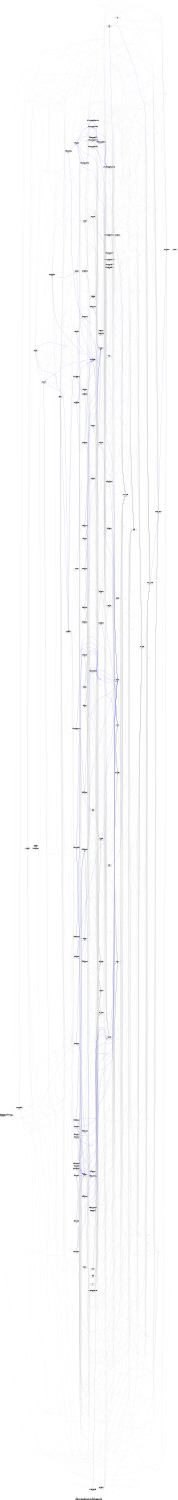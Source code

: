 digraph dependencies {
    label="\nPackage ti.sdo.fc.ires.examples.codecs.universal_dma Dependency Graph";
    size="7.5,10";
    rankdir=LR;
    ranksep=".75";
    concentrate="true";
    node [fixedsize=true, width=1.5, style=filled, color=black];
    node [font=Helvetica, fontsize=12, fillcolor=lightgrey];
    ti_sdo_fc_ires_examples_codecs_universal_dma [shape=record,label="ti.sdo.fc.ires.examples.codecs.universal_dma|1, 0, 0", URL="package.rel.xml"];
    node [fontsize=10, fillcolor=white];

    edge [style=solid, color=blue]

    edge [style=solid, color=lightgrey]
    xdc [shape=record,label="xdc|1, 1, 1", URL="../../../../../../../../../../../../../../rtree/install/trees/products/xdcprod/xdcprod-p43/product/Linux/xdctools_3_23_01_43/packages/xdc/package/package.rel.svg"];
    ti_sdo_fc_ires_examples_codecs_universal_dma -> xdc;
    xdc_services_global [shape=record,label="xdc.services.global|1, 0, 0", URL="../../../../../../../../../../../../../../rtree/install/trees/products/xdcprod/xdcprod-p43/product/Linux/xdctools_3_23_01_43/packages/xdc/services/global/package/package.rel.svg"];
    ti_sdo_fc_ires_examples_codecs_universal_dma -> xdc_services_global;
    xdc_bld [shape=record,label="xdc.bld|1, 0, 2", URL="../../../../../../../../../../../../../../rtree/install/trees/products/xdcprod/xdcprod-p43/product/Linux/xdctools_3_23_01_43/packages/xdc/bld/package/package.rel.svg"];
    ti_sdo_fc_ires_examples_codecs_universal_dma -> xdc_bld;
    ti_targets [shape=record,label="ti.targets|1, 0, 3", URL="../../../../../../../../../../../../../../rtree/install/trees/products/xdcprod/xdcprod-p43/product/Linux/xdctools_3_23_01_43/packages/ti/targets/package/package.rel.svg"];
    ti_sdo_fc_ires_examples_codecs_universal_dma -> ti_targets;
    ti_targets_elf [shape=record,label="ti.targets.elf|1, 0, 0", URL="../../../../../../../../../../../../../../rtree/install/trees/products/xdcprod/xdcprod-p43/product/Linux/xdctools_3_23_01_43/packages/ti/targets/elf/package/package.rel.svg"];
    ti_sdo_fc_ires_examples_codecs_universal_dma -> ti_targets_elf;
    ti_targets_elf_arp32 [shape=record,label="ti.targets.elf.arp32|1, 0, 0", URL="../../../../../../../../../../../../../../rtree/install/trees/products/xdcprod/xdcprod-p43/product/Linux/xdctools_3_23_01_43/packages/ti/targets/elf/arp32/package/package.rel.svg"];
    ti_sdo_fc_ires_examples_codecs_universal_dma -> ti_targets_elf_arp32;
    gnu_targets [shape=record,label="gnu.targets|1, 0, 1", URL="../../../../../../../../../../../../../../rtree/install/trees/products/xdcprod/xdcprod-p43/product/Linux/xdctools_3_23_01_43/packages/gnu/targets/package/package.rel.svg"];
    ti_sdo_fc_ires_examples_codecs_universal_dma -> gnu_targets;
    gnu_targets_arm [shape=record,label="gnu.targets.arm|1, 0, 0, 0", URL="../../../../../../../../../../../../../../rtree/install/trees/products/xdcprod/xdcprod-p43/product/Linux/xdctools_3_23_01_43/packages/gnu/targets/arm/package/package.rel.svg"];
    ti_sdo_fc_ires_examples_codecs_universal_dma -> gnu_targets_arm;
    google_targets [shape=record,label="google.targets|1, 0, 0", URL="../../../../../../../../../../../../../../rtree/install/trees/products/xdcprod/xdcprod-p43/product/Linux/xdctools_3_23_01_43/packages/google/targets/package/package.rel.svg"];
    ti_sdo_fc_ires_examples_codecs_universal_dma -> google_targets;
    google_targets_arm [shape=record,label="google.targets.arm|1, 0, 0", URL="../../../../../../../../../../../../../../rtree/install/trees/products/xdcprod/xdcprod-p43/product/Linux/xdctools_3_23_01_43/packages/google/targets/arm/package/package.rel.svg"];
    ti_sdo_fc_ires_examples_codecs_universal_dma -> google_targets_arm;
    ti_targets_arm [shape=record,label="ti.targets.arm|2, 0, 1, 0", URL="../../../../../../../../../../../../../../rtree/install/trees/products/xdcprod/xdcprod-p43/product/Linux/xdctools_3_23_01_43/packages/ti/targets/arm/package/package.rel.svg"];
    ti_sdo_fc_ires_examples_codecs_universal_dma -> ti_targets_arm;
    ti_targets_arm_elf [shape=record,label="ti.targets.arm.elf|1, 0, 0", URL="../../../../../../../../../../../../../../rtree/install/trees/products/xdcprod/xdcprod-p43/product/Linux/xdctools_3_23_01_43/packages/ti/targets/arm/elf/package/package.rel.svg"];
    ti_sdo_fc_ires_examples_codecs_universal_dma -> ti_targets_arm_elf;
    xdc_shelf [shape=record,label="xdc.shelf|1, 0, 0", URL="../../../../../../../../../../../../../../rtree/install/trees/products/xdcprod/xdcprod-p43/product/Linux/xdctools_3_23_01_43/packages/xdc/shelf/package/package.rel.svg"];
    ti_sdo_fc_ires_examples_codecs_universal_dma -> xdc_shelf;
    xdc_services_spec [shape=record,label="xdc.services.spec|1, 0, 0, 0", URL="../../../../../../../../../../../../../../rtree/install/trees/products/xdcprod/xdcprod-p43/product/Linux/xdctools_3_23_01_43/packages/xdc/services/spec/package/package.rel.svg"];
    ti_sdo_fc_ires_examples_codecs_universal_dma -> xdc_services_spec;
    xdc_services_intern_xsr [shape=record,label="xdc.services.intern.xsr|1, 0, 0", URL="../../../../../../../../../../../../../../rtree/install/trees/products/xdcprod/xdcprod-p43/product/Linux/xdctools_3_23_01_43/packages/xdc/services/intern/xsr/package/package.rel.svg"];
    ti_sdo_fc_ires_examples_codecs_universal_dma -> xdc_services_intern_xsr;
    xdc_services_intern_gen [shape=record,label="xdc.services.intern.gen|1, 0, 0, 0", URL="../../../../../../../../../../../../../../rtree/install/trees/products/xdcprod/xdcprod-p43/product/Linux/xdctools_3_23_01_43/packages/xdc/services/intern/gen/package/package.rel.svg"];
    ti_sdo_fc_ires_examples_codecs_universal_dma -> xdc_services_intern_gen;
    xdc_services_intern_cmd [shape=record,label="xdc.services.intern.cmd|1, 0, 0, 0", URL="../../../../../../../../../../../../../../rtree/install/trees/products/xdcprod/xdcprod-p43/product/Linux/xdctools_3_23_01_43/packages/xdc/services/intern/cmd/package/package.rel.svg"];
    ti_sdo_fc_ires_examples_codecs_universal_dma -> xdc_services_intern_cmd;
    ti_xdais [shape=record,label="ti.xdais|1, 2.0, 1", URL="../../../../../../../../../../../../../../wtree/library/trees/dais/dais-v03/exports/xdais_7_22_00_03/packages/ti/xdais/package/package.rel.svg"];
    ti_sdo_fc_ires_examples_codecs_universal_dma -> ti_xdais;
    ti_xdais_dm [shape=record,label="ti.xdais.dm|1, 0, 7", URL="../../../../../../../../../../../../../../wtree/library/trees/dais/dais-v03/exports/xdais_7_22_00_03/packages/ti/xdais/dm/package/package.rel.svg"];
    ti_sdo_fc_ires_examples_codecs_universal_dma -> ti_xdais_dm;
    ti_sdo_fc_ecpy [shape=record,label="ti.sdo.fc.ecpy|1, 0, 1", URL="../../../../../ecpy/package/package.rel.svg"];
    ti_sdo_fc_ires_examples_codecs_universal_dma -> ti_sdo_fc_ecpy;
    ti_sdo_fc_memutils [shape=record,label="ti.sdo.fc.memutils|1, 0, 0", URL="../../../../../memutils/package/package.rel.svg"];
    ti_sdo_fc_ires_examples_codecs_universal_dma -> ti_sdo_fc_memutils;
    ti_sdo_fc_examples_dmaXfer [shape=record,label="ti.sdo.fc.examples.dmaXfer|1, 0, 0", URL="../../../../../examples/dmaXfer/package/package.rel.svg"];
    ti_sdo_fc_ires_examples_codecs_universal_dma -> ti_sdo_fc_examples_dmaXfer;
    ti_sdo_fc_examples_dmaxferchecker [shape=record,label="ti.sdo.fc.examples.dmaxferchecker|1, 0, 0", URL="../../../../../examples/dmaxferchecker/package/package.rel.svg"];
    ti_sdo_fc_ires_examples_codecs_universal_dma -> ti_sdo_fc_examples_dmaxferchecker;
    ti_sdo_fc_ires_edma3chan [shape=record,label="ti.sdo.fc.ires.edma3chan|1, 0, 0", URL="../../../../edma3chan/package/package.rel.svg"];
    ti_sdo_fc_ires_examples_codecs_universal_dma -> ti_sdo_fc_ires_edma3chan;

    edge [style=solid, color=blue]

    edge [style=solid, color=lightgrey]
    ti_sdo_fc_ires_edma3chan -> xdc_services_global;
    ti_sdo_fc_ires_edma3chan -> ti_targets;
    ti_sdo_fc_ires_edma3chan -> ti_targets_elf;
    ti_sdo_fc_ires_edma3chan -> ti_targets_elf_arp32;
    ti_sdo_fc_ires_edma3chan -> gnu_targets;
    ti_sdo_fc_ires_edma3chan -> gnu_targets_arm;
    ti_sdo_fc_ires_edma3chan -> google_targets;
    ti_sdo_fc_ires_edma3chan -> google_targets_arm;
    ti_sdo_fc_ires_edma3chan -> ti_targets_arm;
    ti_sdo_fc_ires_edma3chan -> ti_targets_arm_elf;
    build_filter [shape=record,label="build.filter|1, 0, 0", URL="../../../../../../../../build/filter/package/package.rel.svg"];
    ti_sdo_fc_ires_edma3chan -> build_filter;
    ti_sdo_fc_ires [shape=record,label="ti.sdo.fc.ires|1, 0, 0", URL="../../../../package/package.rel.svg"];
    ti_sdo_fc_ires_edma3chan -> ti_sdo_fc_ires;
    ti_sdo_fc_ires_edma3chan -> xdc_shelf;
    ti_sdo_fc_ires_edma3chan -> xdc_services_spec;
    ti_sdo_fc_ires_edma3chan -> xdc_services_intern_xsr;
    ti_sdo_fc_ires_edma3chan -> xdc_services_intern_gen;
    ti_sdo_fc_ires_edma3chan -> xdc_services_intern_cmd;
    xdc_runtime [shape=record,label="xdc.runtime|2, 1, 0", URL="../../../../../../../../../../../../../../rtree/install/trees/products/xdcprod/xdcprod-p43/product/Linux/xdctools_3_23_01_43/packages/xdc/runtime/package/package.rel.svg"];
    ti_sdo_fc_ires_edma3chan -> xdc_runtime;
    ti_sdo_fc_global [shape=record,label="ti.sdo.fc.global|1, 0, 0", URL="../../../../../global/package/package.rel.svg"];
    ti_sdo_fc_ires_edma3chan -> ti_sdo_fc_global;
    ti_sdo_fc_edma3 [shape=record,label="ti.sdo.fc.edma3|3, 0, 0", URL="../../../../../edma3/package/package.rel.svg"];
    ti_sdo_fc_ires_edma3chan -> ti_sdo_fc_edma3;
    ti_sdo_fc_ires_edma3chan -> ti_xdais;

    edge [style=solid, color=blue]

    edge [style=solid, color=lightgrey]
    ti_sdo_fc_edma3 -> xdc_services_global;
    ti_sdo_fc_edma3 -> ti_targets;
    ti_sdo_fc_edma3 -> ti_targets_elf;
    ti_sdo_fc_edma3 -> ti_targets_elf_arp32;
    ti_sdo_fc_edma3 -> gnu_targets;
    ti_sdo_fc_edma3 -> gnu_targets_arm;
    ti_sdo_fc_edma3 -> google_targets;
    ti_sdo_fc_edma3 -> google_targets_arm;
    ti_sdo_fc_edma3 -> ti_targets_arm;
    ti_sdo_fc_edma3 -> ti_targets_arm_elf;
    ti_sdo_fc_edma3 -> build_filter;
    ti_sdo_fc_edma3 -> xdc_shelf;
    ti_sdo_fc_edma3 -> xdc_services_spec;
    ti_sdo_fc_edma3 -> xdc_services_intern_xsr;
    ti_sdo_fc_edma3 -> xdc_services_intern_gen;
    ti_sdo_fc_edma3 -> xdc_services_intern_cmd;
    ti_sdo_fc_edma3 -> xdc_runtime;
    ti_sysbios_knl [shape=record,label="ti.sysbios.knl|2, 0, 0, 0", URL="../../../../../../../../../../../../../../vtree/library/trees/avalaprod/avalaprod-i31/exports/bios_6_33_02_31/packages/ti/sysbios/knl/package/package.rel.svg"];
    ti_sdo_fc_edma3 -> ti_sysbios_knl;
    ti_sysbios_hal [shape=record,label="ti.sysbios.hal|2, 0, 0, 0", URL="../../../../../../../../../../../../../../vtree/library/trees/avalaprod/avalaprod-i31/exports/bios_6_33_02_31/packages/ti/sysbios/hal/package/package.rel.svg"];
    ti_sdo_fc_edma3 -> ti_sysbios_hal;
    ti_sdo_fc_edma3 -> ti_sdo_fc_global;
    ti_sdo_fc_edma3 -> ti_xdais;
    ti_sdo_edma3_rm [shape=record,label="ti.sdo.edma3.rm|02, 02, 02", URL="../../../../../../../../../../../../../../toolsrc/library/vendors2005/ti/edma3_lld/edma3_lld_02_11_02_04/packages/ti/sdo/edma3/rm/package/package.rel.svg"];
    ti_sdo_fc_edma3 -> ti_sdo_edma3_rm;
    xdc_runtime_knl [shape=record,label="xdc.runtime.knl|1, 0, 0", URL="../../../../../../../../../../../../../../rtree/install/trees/products/xdcprod/xdcprod-p43/product/Linux/xdctools_3_23_01_43/packages/xdc/runtime/knl/package/package.rel.svg"];
    ti_sdo_fc_edma3 -> xdc_runtime_knl;
    ti_sdo_fc_utils_osalsupport [shape=record,label="ti.sdo.fc.utils.osalsupport|1, 0, 0", URL="../../../../../utils/osalsupport/package/package.rel.svg"];
    ti_sdo_fc_edma3 -> ti_sdo_fc_utils_osalsupport;
    ti_sysbios_interfaces [shape=record,label="ti.sysbios.interfaces|2, 0, 0, 0", URL="../../../../../../../../../../../../../../vtree/library/trees/avalaprod/avalaprod-i31/exports/bios_6_33_02_31/packages/ti/sysbios/interfaces/package/package.rel.svg"];
    ti_sdo_fc_edma3 -> ti_sysbios_interfaces;
    ti_sdo_fc_edma3 -> ti_sdo_fc_ires;
    ti_sysbios_family_arm_m3 [shape=record,label="ti.sysbios.family.arm.m3|2, 0, 0, 0", URL="../../../../../../../../../../../../../../vtree/library/trees/avalaprod/avalaprod-i31/exports/bios_6_33_02_31/packages/ti/sysbios/family/arm/m3/package/package.rel.svg"];
    ti_sdo_fc_edma3 -> ti_sysbios_family_arm_m3;
    ti_sysbios_family_c28 [shape=record,label="ti.sysbios.family.c28|2, 0, 0, 0", URL="../../../../../../../../../../../../../../vtree/library/trees/avalaprod/avalaprod-i31/exports/bios_6_33_02_31/packages/ti/sysbios/family/c28/package/package.rel.svg"];
    ti_sdo_fc_edma3 -> ti_sysbios_family_c28;
    ti_sysbios [shape=record,label="ti.sysbios|2, 0, 0, 0", URL="../../../../../../../../../../../../../../vtree/library/trees/avalaprod/avalaprod-i31/exports/bios_6_33_02_31/packages/ti/sysbios/package/package.rel.svg"];
    ti_sdo_fc_edma3 -> ti_sysbios;

    edge [style=solid, color=blue]
    ti_sysbios_family [shape=record,label="ti.sysbios.family|2, 0, 0, 0", URL="../../../../../../../../../../../../../../vtree/library/trees/avalaprod/avalaprod-i31/exports/bios_6_33_02_31/packages/ti/sysbios/family/package/package.rel.svg"];
    ti_sysbios -> ti_sysbios_family;

    edge [style=solid, color=lightgrey]
    ti_sysbios -> xdc_services_global;
    ti_sysbios -> ti_targets;
    ti_targets_msp430 [shape=record,label="ti.targets.msp430|1, 0, 0", URL="../../../../../../../../../../../../../../rtree/install/trees/products/xdcprod/xdcprod-p43/product/Linux/xdctools_3_23_01_43/packages/ti/targets/msp430/package/package.rel.svg"];
    ti_sysbios -> ti_targets_msp430;
    ti_targets_msp430_elf [shape=record,label="ti.targets.msp430.elf|1, 0, 0", URL="../../../../../../../../../../../../../../rtree/install/trees/products/xdcprod/xdcprod-p43/product/Linux/xdctools_3_23_01_43/packages/ti/targets/msp430/elf/package/package.rel.svg"];
    ti_sysbios -> ti_targets_msp430_elf;
    ti_sysbios -> ti_targets_elf_arp32;
    ti_sysbios -> ti_targets_elf;
    ti_sysbios -> ti_targets_arm;
    ti_sysbios -> ti_targets_arm_elf;
    ti_sysbios -> gnu_targets;
    microsoft_targets [shape=record,label="microsoft.targets|1, 0, 2, 0", URL="../../../../../../../../../../../../../../rtree/install/trees/products/xdcprod/xdcprod-p43/product/Linux/xdctools_3_23_01_43/packages/microsoft/targets/package/package.rel.svg"];
    ti_sysbios -> microsoft_targets;
    ti_sysbios -> gnu_targets_arm;
    ti_sysbios_build [shape=record,label="ti.sysbios.build|2, 0, 0, 0", URL="../../../../../../../../../../../../../../vtree/library/trees/avalaprod/avalaprod-i31/exports/bios_6_33_02_31/packages/ti/sysbios/build/package/package.rel.svg"];
    ti_sysbios -> ti_sysbios_build;
    tisb_release_filters [shape=record,label="tisb.release.filters|1, 0, 0, 0", URL="../../../../../../../../../../../../../../toolsrc/library/toolsE11/packages/tisb/release/filters/package/package.rel.svg"];
    ti_sysbios -> tisb_release_filters;
    ti_sysbios -> xdc_services_spec;
    ti_sysbios -> xdc_shelf;
    ti_sysbios -> xdc_services_intern_gen;
    ti_sysbios -> xdc_services_intern_cmd;
    ti_sysbios -> xdc_services_intern_xsr;
    ti_sysbios -> xdc_runtime;
    ti_catalog_c2800 [shape=record,label="ti.catalog.c2800|1, 0, 0, 0", URL="../../../../../../../../../../../../../../rtree/install/trees/products/xdcprod/xdcprod-p43/product/Linux/xdctools_3_23_01_43/packages/ti/catalog/c2800/package/package.rel.svg"];
    ti_sysbios -> ti_catalog_c2800;
    ti_catalog_c2800_init [shape=record,label="ti.catalog.c2800.init|1, 0, 0", URL="../../../../../../../../../../../../../../rtree/install/trees/products/xdcprod/xdcprod-p43/product/Linux/xdctools_3_23_01_43/packages/ti/catalog/c2800/init/package/package.rel.svg"];
    ti_sysbios -> ti_catalog_c2800_init;
    ti_platforms_ezdsp28235 [shape=record,label="ti.platforms.ezdsp28235|1, 0, 0", URL="../../../../../../../../../../../../../../rtree/install/trees/products/xdcprod/xdcprod-p43/product/Linux/xdctools_3_23_01_43/packages/ti/platforms/ezdsp28235/package/package.rel.svg"];
    ti_sysbios -> ti_platforms_ezdsp28235;
    ti_targets_rts2800 [shape=record,label="ti.targets.rts2800|1, 0, 0, 0", URL="../../../../../../../../../../../../../../rtree/install/trees/products/xdcprod/xdcprod-p43/product/Linux/xdctools_3_23_01_43/packages/ti/targets/rts2800/package/package.rel.svg"];
    ti_sysbios -> ti_targets_rts2800;
    xdc_cfg [shape=record,label="xdc.cfg|1, 0, 2, 0", URL="../../../../../../../../../../../../../../rtree/install/trees/products/xdcprod/xdcprod-p43/product/Linux/xdctools_3_23_01_43/packages/xdc/cfg/package/package.rel.svg"];
    ti_sysbios -> xdc_cfg;
    xdc_platform [shape=record,label="xdc.platform|1, 0, 1, 0", URL="../../../../../../../../../../../../../../rtree/install/trees/products/xdcprod/xdcprod-p43/product/Linux/xdctools_3_23_01_43/packages/xdc/platform/package/package.rel.svg"];
    ti_sysbios -> xdc_platform;
    xdc_rov [shape=record,label="xdc.rov|1, 0, 0", URL="../../../../../../../../../../../../../../rtree/install/trees/products/xdcprod/xdcprod-p43/product/Linux/xdctools_3_23_01_43/packages/xdc/rov/package/package.rel.svg"];
    ti_sysbios -> xdc_rov;
    ti_sysbios -> xdc_runtime_knl;
    xdc_services_getset [shape=record,label="xdc.services.getset|1, 0, 0", URL="../../../../../../../../../../../../../../rtree/install/trees/products/xdcprod/xdcprod-p43/product/Linux/xdctools_3_23_01_43/packages/xdc/services/getset/package/package.rel.svg"];
    ti_sysbios -> xdc_services_getset;
    xdc_services_io [shape=record,label="xdc.services.io|1, 0, 0", URL="../../../../../../../../../../../../../../rtree/install/trees/products/xdcprod/xdcprod-p43/product/Linux/xdctools_3_23_01_43/packages/xdc/services/io/package/package.rel.svg"];
    ti_sysbios -> xdc_services_io;
    ti_platforms_ezdsp28335 [shape=record,label="ti.platforms.ezdsp28335|1, 0, 0", URL="../../../../../../../../../../../../../../rtree/install/trees/products/xdcprod/xdcprod-p43/product/Linux/xdctools_3_23_01_43/packages/ti/platforms/ezdsp28335/package/package.rel.svg"];
    ti_sysbios -> ti_platforms_ezdsp28335;
    ti_catalog_c6000 [shape=record,label="ti.catalog.c6000|1, 0, 0, 0", URL="../../../../../../../../../../../../../../rtree/install/trees/products/xdcprod/xdcprod-p43/product/Linux/xdctools_3_23_01_43/packages/ti/catalog/c6000/package/package.rel.svg"];
    ti_sysbios -> ti_catalog_c6000;
    ti_platforms_dsk6416 [shape=record,label="ti.platforms.dsk6416|1, 0, 0", URL="../../../../../../../../../../../../../../rtree/install/trees/products/xdcprod/xdcprod-p43/product/Linux/xdctools_3_23_01_43/packages/ti/platforms/dsk6416/package/package.rel.svg"];
    ti_sysbios -> ti_platforms_dsk6416;
    ti_targets_rts6000 [shape=record,label="ti.targets.rts6000|1, 0, 0, 0", URL="../../../../../../../../../../../../../../rtree/install/trees/products/xdcprod/xdcprod-p43/product/Linux/xdctools_3_23_01_43/packages/ti/targets/rts6000/package/package.rel.svg"];
    ti_sysbios -> ti_targets_rts6000;
    ti_platforms_evmDM6446 [shape=record,label="ti.platforms.evmDM6446|1, 0, 0, 1", URL="../../../../../../../../../../../../../../rtree/install/trees/products/xdcprod/xdcprod-p43/product/Linux/xdctools_3_23_01_43/packages/ti/platforms/evmDM6446/package/package.rel.svg"];
    ti_sysbios -> ti_platforms_evmDM6446;
    ti_platforms_evmDM6437 [shape=record,label="ti.platforms.evmDM6437|1, 0, 0", URL="../../../../../../../../../../../../../../rtree/install/trees/products/xdcprod/xdcprod-p43/product/Linux/xdctools_3_23_01_43/packages/ti/platforms/evmDM6437/package/package.rel.svg"];
    ti_sysbios -> ti_platforms_evmDM6437;
    ti_platforms_evm6748 [shape=record,label="ti.platforms.evm6748|1, 0, 0", URL="../../../../../../../../../../../../../../rtree/install/trees/products/xdcprod/xdcprod-p43/product/Linux/xdctools_3_23_01_43/packages/ti/platforms/evm6748/package/package.rel.svg"];
    ti_sysbios -> ti_platforms_evm6748;
    ti_catalog_msp430 [shape=record,label="ti.catalog.msp430|1, 0, 0", URL="../../../../../../../../../../../../../../rtree/install/trees/products/xdcprod/xdcprod-p43/product/Linux/xdctools_3_23_01_43/packages/ti/catalog/msp430/package/package.rel.svg"];
    ti_sysbios -> ti_catalog_msp430;
    ti_catalog_msp430_init [shape=record,label="ti.catalog.msp430.init|1, 0, 0", URL="../../../../../../../../../../../../../../rtree/install/trees/products/xdcprod/xdcprod-p43/product/Linux/xdctools_3_23_01_43/packages/ti/catalog/msp430/init/package/package.rel.svg"];
    ti_sysbios -> ti_catalog_msp430_init;
    ti_catalog_msp430_peripherals_adc [shape=record,label="ti.catalog.msp430.peripherals.adc|1, 0, 0", URL="../../../../../../../../../../../../../../rtree/install/trees/products/xdcprod/xdcprod-p43/product/Linux/xdctools_3_23_01_43/packages/ti/catalog/msp430/peripherals/adc/package/package.rel.svg"];
    ti_sysbios -> ti_catalog_msp430_peripherals_adc;
    ti_catalog_msp430_peripherals_clock [shape=record,label="ti.catalog.msp430.peripherals.clock|1, 0, 0", URL="../../../../../../../../../../../../../../rtree/install/trees/products/xdcprod/xdcprod-p43/product/Linux/xdctools_3_23_01_43/packages/ti/catalog/msp430/peripherals/clock/package/package.rel.svg"];
    ti_sysbios -> ti_catalog_msp430_peripherals_clock;
    ti_catalog_msp430_peripherals_communication [shape=record,label="ti.catalog.msp430.peripherals.communication|1, 0, 0", URL="../../../../../../../../../../../../../../rtree/install/trees/products/xdcprod/xdcprod-p43/product/Linux/xdctools_3_23_01_43/packages/ti/catalog/msp430/peripherals/communication/package/package.rel.svg"];
    ti_sysbios -> ti_catalog_msp430_peripherals_communication;
    ti_catalog_msp430_peripherals_comparator [shape=record,label="ti.catalog.msp430.peripherals.comparator|1, 0, 0", URL="../../../../../../../../../../../../../../rtree/install/trees/products/xdcprod/xdcprod-p43/product/Linux/xdctools_3_23_01_43/packages/ti/catalog/msp430/peripherals/comparator/package/package.rel.svg"];
    ti_sysbios -> ti_catalog_msp430_peripherals_comparator;
    ti_catalog_msp430_peripherals_dac [shape=record,label="ti.catalog.msp430.peripherals.dac|1, 0, 0", URL="../../../../../../../../../../../../../../rtree/install/trees/products/xdcprod/xdcprod-p43/product/Linux/xdctools_3_23_01_43/packages/ti/catalog/msp430/peripherals/dac/package/package.rel.svg"];
    ti_sysbios -> ti_catalog_msp430_peripherals_dac;
    ti_catalog_msp430_peripherals_gpio [shape=record,label="ti.catalog.msp430.peripherals.gpio|1, 0, 0", URL="../../../../../../../../../../../../../../rtree/install/trees/products/xdcprod/xdcprod-p43/product/Linux/xdctools_3_23_01_43/packages/ti/catalog/msp430/peripherals/gpio/package/package.rel.svg"];
    ti_sysbios -> ti_catalog_msp430_peripherals_gpio;
    ti_catalog_msp430_peripherals_memory [shape=record,label="ti.catalog.msp430.peripherals.memory|1, 0, 0", URL="../../../../../../../../../../../../../../rtree/install/trees/products/xdcprod/xdcprod-p43/product/Linux/xdctools_3_23_01_43/packages/ti/catalog/msp430/peripherals/memory/package/package.rel.svg"];
    ti_sysbios -> ti_catalog_msp430_peripherals_memory;
    ti_catalog_msp430_peripherals_oa [shape=record,label="ti.catalog.msp430.peripherals.oa|1, 0, 0", URL="../../../../../../../../../../../../../../rtree/install/trees/products/xdcprod/xdcprod-p43/product/Linux/xdctools_3_23_01_43/packages/ti/catalog/msp430/peripherals/oa/package/package.rel.svg"];
    ti_sysbios -> ti_catalog_msp430_peripherals_oa;
    ti_catalog_msp430_peripherals_special_function [shape=record,label="ti.catalog.msp430.peripherals.special_function|1, 0, 0", URL="../../../../../../../../../../../../../../rtree/install/trees/products/xdcprod/xdcprod-p43/product/Linux/xdctools_3_23_01_43/packages/ti/catalog/msp430/peripherals/special_function/package/package.rel.svg"];
    ti_sysbios -> ti_catalog_msp430_peripherals_special_function;
    ti_catalog_msp430_peripherals_svs [shape=record,label="ti.catalog.msp430.peripherals.svs|1, 0, 0", URL="../../../../../../../../../../../../../../rtree/install/trees/products/xdcprod/xdcprod-p43/product/Linux/xdctools_3_23_01_43/packages/ti/catalog/msp430/peripherals/svs/package/package.rel.svg"];
    ti_sysbios -> ti_catalog_msp430_peripherals_svs;
    ti_catalog_msp430_peripherals_timer [shape=record,label="ti.catalog.msp430.peripherals.timer|1, 0, 0", URL="../../../../../../../../../../../../../../rtree/install/trees/products/xdcprod/xdcprod-p43/product/Linux/xdctools_3_23_01_43/packages/ti/catalog/msp430/peripherals/timer/package/package.rel.svg"];
    ti_sysbios -> ti_catalog_msp430_peripherals_timer;
    ti_catalog_msp430_peripherals_watchdog [shape=record,label="ti.catalog.msp430.peripherals.watchdog|1, 0, 0", URL="../../../../../../../../../../../../../../rtree/install/trees/products/xdcprod/xdcprod-p43/product/Linux/xdctools_3_23_01_43/packages/ti/catalog/msp430/peripherals/watchdog/package/package.rel.svg"];
    ti_sysbios -> ti_catalog_msp430_peripherals_watchdog;
    ti_platforms_exp430F5438 [shape=record,label="ti.platforms.exp430F5438|1, 0, 0, 0", URL="../../../../../../../../../../../../../../rtree/install/trees/products/xdcprod/xdcprod-p43/product/Linux/xdctools_3_23_01_43/packages/ti/platforms/exp430F5438/package/package.rel.svg"];
    ti_sysbios -> ti_platforms_exp430F5438;
    ti_targets_msp430_rts430 [shape=record,label="ti.targets.msp430.rts430|1, 0, 0", URL="../../../../../../../../../../../../../../rtree/install/trees/products/xdcprod/xdcprod-p43/product/Linux/xdctools_3_23_01_43/packages/ti/targets/msp430/rts430/package/package.rel.svg"];
    ti_sysbios -> ti_targets_msp430_rts430;
    ti_platforms_evm6472 [shape=record,label="ti.platforms.evm6472|1, 0, 0", URL="../../../../../../../../../../../../../../rtree/install/trees/products/xdcprod/xdcprod-p43/product/Linux/xdctools_3_23_01_43/packages/ti/platforms/evm6472/package/package.rel.svg"];
    ti_sysbios -> ti_platforms_evm6472;
    ti_catalog_arm_cortexa9 [shape=record,label="ti.catalog.arm.cortexa9|1, 0, 0", URL="../../../../../../../../../../../../../../rtree/install/trees/products/xdcprod/xdcprod-p43/product/Linux/xdctools_3_23_01_43/packages/ti/catalog/arm/cortexa9/package/package.rel.svg"];
    ti_sysbios -> ti_catalog_arm_cortexa9;
    ti_catalog_arm_cortexm3 [shape=record,label="ti.catalog.arm.cortexm3|1, 0, 0", URL="../../../../../../../../../../../../../../rtree/install/trees/products/xdcprod/xdcprod-p43/product/Linux/xdctools_3_23_01_43/packages/ti/catalog/arm/cortexm3/package/package.rel.svg"];
    ti_sysbios -> ti_catalog_arm_cortexm3;
    ti_platforms_sdp4430 [shape=record,label="ti.platforms.sdp4430|1, 0, 0, 0", URL="../../../../../../../../../../../../../../rtree/install/trees/products/xdcprod/xdcprod-p43/product/Linux/xdctools_3_23_01_43/packages/ti/platforms/sdp4430/package/package.rel.svg"];
    ti_sysbios -> ti_platforms_sdp4430;
    ti_platforms_evm6670 [shape=record,label="ti.platforms.evm6670|1, 0, 0, 0", URL="../../../../../../../../../../../../../../rtree/install/trees/products/xdcprod/xdcprod-p43/product/Linux/xdctools_3_23_01_43/packages/ti/platforms/evm6670/package/package.rel.svg"];
    ti_sysbios -> ti_platforms_evm6670;
    ti_catalog_arp32 [shape=record,label="ti.catalog.arp32|1, 0, 0, 0", URL="../../../../../../../../../../../../../../rtree/install/trees/products/xdcprod/xdcprod-p43/product/Linux/xdctools_3_23_01_43/packages/ti/catalog/arp32/package/package.rel.svg"];
    ti_sysbios -> ti_catalog_arp32;
    ti_platforms_simArctic [shape=record,label="ti.platforms.simArctic|1, 0, 0", URL="../../../../../../../../../../../../../../rtree/install/trees/products/xdcprod/xdcprod-p43/product/Linux/xdctools_3_23_01_43/packages/ti/platforms/simArctic/package/package.rel.svg"];
    ti_sysbios -> ti_platforms_simArctic;
    ti_targets_elf_arp32_rts [shape=record,label="ti.targets.elf.arp32.rts|1, 0, 0, 0", URL="../../../../../../../../../../../../../../rtree/install/trees/products/xdcprod/xdcprod-p43/product/Linux/xdctools_3_23_01_43/packages/ti/targets/elf/arp32/rts/package/package.rel.svg"];
    ti_sysbios -> ti_targets_elf_arp32_rts;
    ti_catalog_arm [shape=record,label="ti.catalog.arm|1, 0, 1", URL="../../../../../../../../../../../../../../rtree/install/trees/products/xdcprod/xdcprod-p43/product/Linux/xdctools_3_23_01_43/packages/ti/catalog/arm/package/package.rel.svg"];
    ti_sysbios -> ti_catalog_arm;
    ti_platforms_expOMAPL138 [shape=record,label="ti.platforms.expOMAPL138|1, 0, 0", URL="../../../../../../../../../../../../../../rtree/install/trees/products/xdcprod/xdcprod-p43/product/Linux/xdctools_3_23_01_43/packages/ti/platforms/expOMAPL138/package/package.rel.svg"];
    ti_sysbios -> ti_platforms_expOMAPL138;
    ti_targets_arm_rtsarm [shape=record,label="ti.targets.arm.rtsarm|1, 0, 0, 0", URL="../../../../../../../../../../../../../../rtree/install/trees/products/xdcprod/xdcprod-p43/product/Linux/xdctools_3_23_01_43/packages/ti/targets/arm/rtsarm/package/package.rel.svg"];
    ti_sysbios -> ti_targets_arm_rtsarm;
    ti_catalog_arm_cortexa8 [shape=record,label="ti.catalog.arm.cortexa8|1, 0, 0", URL="../../../../../../../../../../../../../../rtree/install/trees/products/xdcprod/xdcprod-p43/product/Linux/xdctools_3_23_01_43/packages/ti/catalog/arm/cortexa8/package/package.rel.svg"];
    ti_sysbios -> ti_catalog_arm_cortexa8;
    ti_platforms_evmTI814X [shape=record,label="ti.platforms.evmTI814X|1, 0, 0", URL="../../../../../../../../../../../../../../rtree/install/trees/products/xdcprod/xdcprod-p43/product/Linux/xdctools_3_23_01_43/packages/ti/platforms/evmTI814X/package/package.rel.svg"];
    ti_sysbios -> ti_platforms_evmTI814X;
    ti_platforms_evmAM3359 [shape=record,label="ti.platforms.evmAM3359|1, 0, 0", URL="../../../../../../../../../../../../../../rtree/install/trees/products/xdcprod/xdcprod-p43/product/Linux/xdctools_3_23_01_43/packages/ti/platforms/evmAM3359/package/package.rel.svg"];
    ti_sysbios -> ti_platforms_evmAM3359;
    ti_catalog_arm_cortexm3_lm3init [shape=record,label="ti.catalog.arm.cortexm3.lm3init|1, 0, 0", URL="../../../../../../../../../../../../../../rtree/install/trees/products/xdcprod/xdcprod-p43/product/Linux/xdctools_3_23_01_43/packages/ti/catalog/arm/cortexm3/lm3init/package/package.rel.svg"];
    ti_sysbios -> ti_catalog_arm_cortexm3_lm3init;
    ti_platforms_evmLM3S8962 [shape=record,label="ti.platforms.evmLM3S8962|1, 0, 0", URL="../../../../../../../../../../../../../../rtree/install/trees/products/xdcprod/xdcprod-p43/product/Linux/xdctools_3_23_01_43/packages/ti/platforms/evmLM3S8962/package/package.rel.svg"];
    ti_sysbios -> ti_platforms_evmLM3S8962;
    ti_catalog_arm_cortexm4 [shape=record,label="ti.catalog.arm.cortexm4|1, 0, 0", URL="../../../../../../../../../../../../../../rtree/install/trees/products/xdcprod/xdcprod-p43/product/Linux/xdctools_3_23_01_43/packages/ti/catalog/arm/cortexm4/package/package.rel.svg"];
    ti_sysbios -> ti_catalog_arm_cortexm4;
    ti_platforms_stellaris [shape=record,label="ti.platforms.stellaris|1, 0, 0", URL="../../../../../../../../../../../../../../rtree/install/trees/products/xdcprod/xdcprod-p43/product/Linux/xdctools_3_23_01_43/packages/ti/platforms/stellaris/package/package.rel.svg"];
    ti_sysbios -> ti_platforms_stellaris;
    ti_catalog_arm_cortexr4 [shape=record,label="ti.catalog.arm.cortexr4|1, 0, 0", URL="../../../../../../../../../../../../../../rtree/install/trees/products/xdcprod/xdcprod-p43/product/Linux/xdctools_3_23_01_43/packages/ti/catalog/arm/cortexr4/package/package.rel.svg"];
    ti_sysbios -> ti_catalog_arm_cortexr4;
    ti_platforms_evmTMS570LS20216 [shape=record,label="ti.platforms.evmTMS570LS20216|1, 0, 1, 1", URL="../../../../../../../../../../../../../../rtree/install/trees/products/xdcprod/xdcprod-p43/product/Linux/xdctools_3_23_01_43/packages/ti/platforms/evmTMS570LS20216/package/package.rel.svg"];
    ti_sysbios -> ti_platforms_evmTMS570LS20216;
    ti_sysbios_family_arm_lm3 [shape=record,label="ti.sysbios.family.arm.lm3|2, 0, 0, 0", URL="../../../../../../../../../../../../../../vtree/library/trees/avalaprod/avalaprod-i31/exports/bios_6_33_02_31/packages/ti/sysbios/family/arm/lm3/package/package.rel.svg"];
    ti_sysbios -> ti_sysbios_family_arm_lm3;
    ti_sysbios -> ti_sysbios_interfaces;
    ti_sysbios -> ti_sysbios_family_arm_m3;
    ti_sysbios_gates [shape=record,label="ti.sysbios.gates|2, 0, 0, 0", URL="../../../../../../../../../../../../../../vtree/library/trees/avalaprod/avalaprod-i31/exports/bios_6_33_02_31/packages/ti/sysbios/gates/package/package.rel.svg"];
    ti_sysbios -> ti_sysbios_gates;
    ti_sysbios -> ti_sysbios_knl;
    ti_sysbios -> ti_sysbios_hal;
    ti_sysbios_heaps [shape=record,label="ti.sysbios.heaps|2, 0, 0, 0", URL="../../../../../../../../../../../../../../vtree/library/trees/avalaprod/avalaprod-i31/exports/bios_6_33_02_31/packages/ti/sysbios/heaps/package/package.rel.svg"];
    ti_sysbios -> ti_sysbios_heaps;
    gnu_targets_arm_rtsv7M [shape=record,label="gnu.targets.arm.rtsv7M|1, 0, 0, 0", URL="../../../../../../../../../../../../../../rtree/install/trees/products/xdcprod/xdcprod-p43/product/Linux/xdctools_3_23_01_43/packages/gnu/targets/arm/rtsv7M/package/package.rel.svg"];
    ti_sysbios -> gnu_targets_arm_rtsv7M;

    edge [style=solid, color=blue]
    gnu_targets_arm_rtsv7M -> xdc_runtime;

    edge [style=solid, color=lightgrey]
    gnu_targets_arm_rtsv7M -> xdc_services_global;
    gnu_targets_arm_rtsv7M -> ti_targets;
    gnu_targets_arm_rtsv7M -> ti_targets_elf;
    gnu_targets_arm_rtsv7M -> ti_targets_elf_arp32;
    gnu_targets_arm_rtsv7M -> ti_targets_arm;
    gnu_targets_arm_rtsv7M -> ti_targets_arm_elf;
    gnu_targets_arm_rtsv7M -> gnu_targets;
    gnu_targets_arm_rtsv7M -> gnu_targets_arm;
    gnu_targets_codesourcery [shape=record,label="gnu.targets.codesourcery|1, 0, 0, 0", URL="../../../../../../../../../../../../../../rtree/install/trees/products/xdcprod/xdcprod-p43/product/Linux/xdctools_3_23_01_43/packages/gnu/targets/codesourcery/package/package.rel.svg"];
    gnu_targets_arm_rtsv7M -> gnu_targets_codesourcery;
    gnu_targets_arm_rtsv7M -> google_targets;
    gnu_targets_arm_rtsv7M -> google_targets_arm;
    gnu_targets_arm_rtsv7M -> microsoft_targets;
    microsoft_targets_arm [shape=record,label="microsoft.targets.arm|1, 0, 0, 0", URL="../../../../../../../../../../../../../../rtree/install/trees/products/xdcprod/xdcprod-p43/product/Linux/xdctools_3_23_01_43/packages/microsoft/targets/arm/package/package.rel.svg"];
    gnu_targets_arm_rtsv7M -> microsoft_targets_arm;
    qnx_targets_arm [shape=record,label="qnx.targets.arm|1, 0, 0", URL="../../../../../../../../../../../../../../rtree/install/trees/products/xdcprod/xdcprod-p43/product/Linux/xdctools_3_23_01_43/packages/qnx/targets/arm/package/package.rel.svg"];
    gnu_targets_arm_rtsv7M -> qnx_targets_arm;
    gnu_targets_arm_rtsv7M -> xdc_runtime;
    gnu_targets_arm_rtsv7M -> xdc_runtime_knl;
    gnu_targets_arm_rtsv7M -> xdc_shelf;
    gnu_targets_arm_rtsv7M -> xdc_services_intern_gen;
    gnu_targets_arm_rtsv7M -> xdc_services_intern_xsr;
    gnu_targets_arm_rtsv7M -> xdc_services_spec;
    gnu_targets_arm_rtsv7M -> xdc_services_intern_cmd;

    edge [style=solid, color=blue]
    qnx_targets_arm -> gnu_targets;

    edge [style=solid, color=lightgrey]
    qnx_targets_arm -> xdc_services_global;
    qnx_targets_arm -> xdc_shelf;
    qnx_targets_arm -> xdc_services_intern_gen;
    qnx_targets_arm -> xdc_services_intern_xsr;
    qnx_targets_arm -> xdc_services_spec;
    qnx_targets_arm -> xdc_services_intern_cmd;

    edge [style=solid, color=blue]
    microsoft_targets_arm -> microsoft_targets;

    edge [style=solid, color=lightgrey]
    microsoft_targets_arm -> xdc_services_global;
    microsoft_targets_arm -> microsoft_targets;
    microsoft_targets_arm -> xdc_shelf;
    microsoft_targets_arm -> xdc_services_intern_gen;
    microsoft_targets_arm -> xdc_services_intern_xsr;
    microsoft_targets_arm -> xdc_services_spec;
    microsoft_targets_arm -> xdc_services_intern_cmd;

    edge [style=solid, color=blue]
    gnu_targets_codesourcery -> gnu_targets;

    edge [style=solid, color=lightgrey]
    gnu_targets_codesourcery -> xdc_services_global;
    gnu_targets_codesourcery -> gnu_targets;
    gnu_targets_codesourcery -> xdc_shelf;
    gnu_targets_codesourcery -> xdc_services_intern_gen;
    gnu_targets_codesourcery -> xdc_services_intern_xsr;
    gnu_targets_codesourcery -> xdc_services_spec;
    gnu_targets_codesourcery -> xdc_services_intern_cmd;

    edge [style=solid, color=blue]
    ti_sysbios_heaps -> ti_sysbios_interfaces;

    edge [style=solid, color=lightgrey]
    ti_sysbios_heaps -> xdc_services_global;
    ti_sysbios_heaps -> ti_targets;
    ti_sysbios_heaps -> ti_targets_msp430;
    ti_sysbios_heaps -> ti_targets_msp430_elf;
    ti_sysbios_heaps -> ti_targets_elf_arp32;
    ti_sysbios_heaps -> ti_targets_elf;
    ti_sysbios_heaps -> ti_targets_arm;
    ti_sysbios_heaps -> ti_targets_arm_elf;
    ti_sysbios_heaps -> gnu_targets;
    ti_sysbios_heaps -> microsoft_targets;
    ti_sysbios_heaps -> gnu_targets_arm;
    ti_sysbios_heaps -> ti_sysbios_build;
    ti_sysbios_heaps -> tisb_release_filters;
    ti_sysbios_heaps -> xdc_runtime;
    ti_sysbios_heaps -> ti_sysbios_knl;
    ti_sysbios_heaps -> xdc_services_spec;
    ti_sysbios_heaps -> xdc_shelf;
    ti_sysbios_heaps -> xdc_services_intern_gen;
    ti_sysbios_heaps -> xdc_services_intern_cmd;
    ti_sysbios_heaps -> xdc_services_intern_xsr;
    ti_sysbios_heaps -> ti_sysbios_hal;
    ti_sysbios_heaps -> ti_sysbios_interfaces;
    ti_sysbios_heaps -> ti_sysbios_family_arm_m3;
    ti_sysbios_heaps -> ti_sysbios_family_c28;
    ti_sysbios_heaps -> ti_sysbios;

    edge [style=solid, color=blue]
    ti_sysbios_gates -> ti_sysbios_interfaces;
    ti_sysbios_gates -> ti_sysbios_knl;

    edge [style=solid, color=lightgrey]
    ti_sysbios_gates -> xdc_services_global;
    ti_sysbios_gates -> ti_targets;
    ti_sysbios_gates -> ti_targets_msp430;
    ti_sysbios_gates -> ti_targets_msp430_elf;
    ti_sysbios_gates -> ti_targets_elf_arp32;
    ti_sysbios_gates -> ti_targets_elf;
    ti_sysbios_gates -> ti_targets_arm;
    ti_sysbios_gates -> ti_targets_arm_elf;
    ti_sysbios_gates -> gnu_targets;
    ti_sysbios_gates -> microsoft_targets;
    ti_sysbios_gates -> gnu_targets_arm;
    ti_sysbios_gates -> ti_sysbios_build;
    ti_sysbios_gates -> tisb_release_filters;
    ti_sysbios_gates -> xdc_runtime;
    ti_sysbios_gates -> ti_sysbios_knl;
    ti_sysbios_gates -> ti_sysbios_interfaces;
    ti_sysbios_gates -> ti_sysbios_hal;
    ti_sysbios_gates -> xdc_services_spec;
    ti_sysbios_gates -> xdc_shelf;
    ti_sysbios_gates -> xdc_services_intern_gen;
    ti_sysbios_gates -> xdc_services_intern_cmd;
    ti_sysbios_gates -> xdc_services_intern_xsr;
    ti_sysbios_gates -> ti_sysbios_family_arm_m3;
    ti_sysbios_gates -> ti_sysbios_family_c28;
    ti_sysbios_gates -> ti_sysbios;

    edge [style=solid, color=blue]
    ti_sysbios_family_arm_lm3 -> ti_sysbios_interfaces;

    edge [style=solid, color=lightgrey]
    ti_sysbios_family_arm_lm3 -> xdc_services_global;
    ti_sysbios_family_arm_lm3 -> ti_targets;
    ti_sysbios_family_arm_lm3 -> ti_targets_msp430;
    ti_sysbios_family_arm_lm3 -> ti_targets_msp430_elf;
    ti_sysbios_family_arm_lm3 -> ti_targets_elf_arp32;
    ti_sysbios_family_arm_lm3 -> ti_targets_elf;
    ti_sysbios_family_arm_lm3 -> ti_targets_arm;
    ti_sysbios_family_arm_lm3 -> ti_targets_arm_elf;
    ti_sysbios_family_arm_lm3 -> gnu_targets;
    ti_sysbios_family_arm_lm3 -> microsoft_targets;
    ti_sysbios_family_arm_lm3 -> gnu_targets_arm;
    ti_sysbios_family_arm_lm3 -> ti_sysbios_build;
    ti_sysbios_family_arm_lm3 -> tisb_release_filters;
    ti_sysbios_family_arm_lm3 -> ti_sysbios_interfaces;
    ti_sysbios_family_arm_lm3 -> xdc_runtime;
    ti_sysbios_family_arm_lm3 -> ti_sysbios_family_arm_m3;
    ti_sysbios_family_arm_lm3 -> ti_sysbios;
    ti_sysbios_family_arm_lm3 -> xdc_services_spec;
    ti_sysbios_family_arm_lm3 -> xdc_shelf;
    ti_sysbios_family_arm_lm3 -> xdc_services_intern_gen;
    ti_sysbios_family_arm_lm3 -> xdc_services_intern_cmd;
    ti_sysbios_family_arm_lm3 -> xdc_services_intern_xsr;
    ti_catalog_arm_peripherals_timers [shape=record,label="ti.catalog.arm.peripherals.timers|", URL="../../../../../../../../../../../../../../rtree/install/trees/products/xdcprod/xdcprod-p43/product/Linux/xdctools_3_23_01_43/packages/ti/catalog/arm/peripherals/timers/package/package.rel.svg"];
    ti_sysbios_family_arm_lm3 -> ti_catalog_arm_peripherals_timers;
    ti_sysbios_family_arm_lm3 -> ti_sysbios_knl;
    ti_sysbios_family_arm_lm3 -> ti_sysbios_hal;

    edge [style=solid, color=blue]

    edge [style=solid, color=lightgrey]
    ti_catalog_arm_peripherals_timers -> xdc_services_global;
    ti_catalog_arm_peripherals_timers -> ti_targets;
    ti_catalog_arm_peripherals_timers -> gnu_targets;
    ti_catalog_arm_peripherals_timers -> ti_targets_arm;
    ti_catalog_arm_peripherals_timers -> ti_targets_elf;
    ti_catalog_arm_peripherals_timers -> ti_targets_elf_arp32;
    ti_catalog_arm_peripherals_timers -> ti_targets_arm_elf;
    ti_catalog_arm_peripherals_timers -> gnu_targets_arm;
    ti_catalog_arm_peripherals_timers -> microsoft_targets;
    ti_catalog_arm_peripherals_timers -> xdc_platform;
    ti_catalog_arm_peripherals_timers -> xdc_services_intern_cmd;
    ti_catalog_arm_peripherals_timers -> xdc_shelf;
    ti_catalog_arm_peripherals_timers -> xdc_services_spec;
    ti_catalog_arm_peripherals_timers -> xdc_services_intern_xsr;
    ti_catalog_arm_peripherals_timers -> xdc_services_intern_gen;

    edge [style=solid, color=blue]
    ti_platforms_evmTMS570LS20216 -> ti_catalog_arm_cortexr4;
    ti_platforms_evmTMS570LS20216 -> xdc_platform;

    edge [style=solid, color=lightgrey]
    ti_platforms_evmTMS570LS20216 -> xdc_services_global;
    ti_platforms_evmTMS570LS20216 -> ti_targets;
    ti_platforms_evmTMS570LS20216 -> gnu_targets;
    ti_platforms_evmTMS570LS20216 -> ti_targets_arm;
    ti_platforms_evmTMS570LS20216 -> ti_targets_elf;
    ti_platforms_evmTMS570LS20216 -> ti_targets_elf_arp32;
    ti_platforms_evmTMS570LS20216 -> ti_targets_arm_elf;
    ti_platforms_evmTMS570LS20216 -> gnu_targets_arm;
    ti_platforms_evmTMS570LS20216 -> microsoft_targets;
    ti_platforms_evmTMS570LS20216 -> xdc_platform;
    ti_platforms_evmTMS570LS20216 -> xdc_services_intern_cmd;
    ti_platforms_evmTMS570LS20216 -> xdc_shelf;
    ti_platforms_evmTMS570LS20216 -> xdc_services_spec;
    ti_platforms_evmTMS570LS20216 -> xdc_services_intern_xsr;
    ti_platforms_evmTMS570LS20216 -> xdc_services_intern_gen;

    edge [style=solid, color=blue]
    ti_catalog_arm_cortexr4 -> xdc_platform;

    edge [style=solid, color=lightgrey]
    ti_catalog_arm_cortexr4 -> xdc_services_global;
    ti_catalog_arm_cortexr4 -> ti_targets;
    ti_catalog_arm_cortexr4 -> gnu_targets;
    ti_catalog_arm_cortexr4 -> ti_targets_arm;
    ti_catalog_arm_cortexr4 -> ti_targets_elf;
    ti_catalog_arm_cortexr4 -> ti_targets_elf_arp32;
    ti_catalog_arm_cortexr4 -> ti_targets_arm_elf;
    ti_catalog_arm_cortexr4 -> gnu_targets_arm;
    ti_catalog_arm_cortexr4 -> microsoft_targets;
    ti_catalog [shape=record,label="ti.catalog|1, 0, 0", URL="../../../../../../../../../../../../../../rtree/install/trees/products/xdcprod/xdcprod-p43/product/Linux/xdctools_3_23_01_43/packages/ti/catalog/package/package.rel.svg"];
    ti_catalog_arm_cortexr4 -> ti_catalog;
    ti_catalog_arm_cortexr4 -> xdc_platform;
    ti_catalog_arm_cortexr4 -> xdc_services_intern_cmd;
    ti_catalog_arm_cortexr4 -> xdc_shelf;
    ti_catalog_arm_cortexr4 -> xdc_services_spec;
    ti_catalog_arm_cortexr4 -> xdc_services_intern_xsr;
    ti_catalog_arm_cortexr4 -> xdc_services_intern_gen;

    edge [style=solid, color=blue]

    edge [style=solid, color=lightgrey]
    ti_catalog -> xdc_services_global;
    ti_catalog -> ti_targets;
    ti_catalog -> gnu_targets;
    ti_catalog -> ti_targets_arm;
    ti_catalog -> ti_targets_elf;
    ti_catalog -> ti_targets_elf_arp32;
    ti_catalog -> ti_targets_arm_elf;
    ti_catalog -> gnu_targets_arm;
    ti_catalog -> microsoft_targets;
    ti_catalog -> xdc_platform;
    ti_catalog -> xdc_services_intern_cmd;
    ti_catalog -> xdc_shelf;
    ti_catalog -> xdc_services_spec;
    ti_catalog -> xdc_services_intern_xsr;
    ti_catalog -> xdc_services_intern_gen;

    edge [style=solid, color=blue]
    ti_platforms_stellaris -> xdc_platform;
    ti_platforms_stellaris -> ti_catalog_arm_cortexm3;
    ti_platforms_stellaris -> ti_catalog_arm_cortexm4;

    edge [style=solid, color=lightgrey]
    ti_platforms_stellaris -> xdc_services_global;
    ti_platforms_stellaris -> ti_targets;
    ti_platforms_stellaris -> gnu_targets;
    ti_platforms_stellaris -> ti_targets_arm;
    ti_platforms_stellaris -> ti_targets_elf;
    ti_platforms_stellaris -> ti_targets_elf_arp32;
    ti_platforms_stellaris -> ti_targets_arm_elf;
    ti_platforms_stellaris -> gnu_targets_arm;
    ti_platforms_stellaris -> microsoft_targets;
    ti_platforms_stellaris -> xdc_platform;
    ti_platforms_stellaris -> xdc_services_intern_cmd;
    ti_platforms_stellaris -> xdc_shelf;
    ti_platforms_stellaris -> xdc_services_spec;
    ti_platforms_stellaris -> xdc_services_intern_xsr;
    ti_platforms_stellaris -> xdc_services_intern_gen;

    edge [style=solid, color=blue]

    edge [style=solid, color=lightgrey]
    ti_catalog_arm_cortexm4 -> xdc_services_global;
    ti_catalog_arm_cortexm4 -> ti_targets;
    ti_catalog_arm_cortexm4 -> gnu_targets;
    ti_catalog_arm_cortexm4 -> ti_targets_arm;
    ti_catalog_arm_cortexm4 -> ti_targets_elf;
    ti_catalog_arm_cortexm4 -> ti_targets_elf_arp32;
    ti_catalog_arm_cortexm4 -> ti_targets_arm_elf;
    ti_catalog_arm_cortexm4 -> gnu_targets_arm;
    ti_catalog_arm_cortexm4 -> microsoft_targets;
    ti_catalog_arm_cortexm4 -> ti_catalog;
    ti_catalog_arm_cortexm4 -> xdc_platform;
    ti_catalog_peripherals_hdvicp2 [shape=record,label="ti.catalog.peripherals.hdvicp2|", URL="../../../../../../../../../../../../../../rtree/install/trees/products/xdcprod/xdcprod-p43/product/Linux/xdctools_3_23_01_43/packages/ti/catalog/peripherals/hdvicp2/package/package.rel.svg"];
    ti_catalog_arm_cortexm4 -> ti_catalog_peripherals_hdvicp2;
    ti_catalog_arm_cortexm4 -> xdc_services_intern_cmd;
    ti_catalog_arm_cortexm4 -> xdc_shelf;
    ti_catalog_arm_cortexm4 -> xdc_services_spec;
    ti_catalog_arm_cortexm4 -> xdc_services_intern_xsr;
    ti_catalog_arm_cortexm4 -> xdc_services_intern_gen;

    edge [style=solid, color=blue]

    edge [style=solid, color=lightgrey]
    ti_catalog_peripherals_hdvicp2 -> xdc_services_global;
    ti_catalog_peripherals_hdvicp2 -> ti_targets;
    ti_catalog_peripherals_hdvicp2 -> gnu_targets;
    ti_catalog_peripherals_hdvicp2 -> ti_targets_arm;
    ti_catalog_peripherals_hdvicp2 -> ti_targets_elf;
    ti_catalog_peripherals_hdvicp2 -> ti_targets_elf_arp32;
    ti_catalog_peripherals_hdvicp2 -> ti_targets_arm_elf;
    ti_catalog_peripherals_hdvicp2 -> gnu_targets_arm;
    ti_catalog_peripherals_hdvicp2 -> microsoft_targets;
    ti_catalog_peripherals_hdvicp2 -> xdc_platform;
    ti_catalog_peripherals_hdvicp2 -> xdc_services_intern_cmd;
    ti_catalog_peripherals_hdvicp2 -> xdc_shelf;
    ti_catalog_peripherals_hdvicp2 -> xdc_services_spec;
    ti_catalog_peripherals_hdvicp2 -> xdc_services_intern_xsr;
    ti_catalog_peripherals_hdvicp2 -> xdc_services_intern_gen;

    edge [style=solid, color=blue]
    ti_platforms_evmLM3S8962 -> ti_catalog_c6000;
    ti_platforms_evmLM3S8962 -> xdc_platform;

    edge [style=solid, color=lightgrey]
    ti_platforms_evmLM3S8962 -> xdc_services_global;
    ti_platforms_evmLM3S8962 -> ti_targets;
    ti_platforms_evmLM3S8962 -> gnu_targets;
    ti_platforms_evmLM3S8962 -> ti_targets_arm;
    ti_platforms_evmLM3S8962 -> ti_targets_elf;
    ti_platforms_evmLM3S8962 -> ti_targets_elf_arp32;
    ti_platforms_evmLM3S8962 -> ti_targets_arm_elf;
    ti_platforms_evmLM3S8962 -> gnu_targets_arm;
    ti_platforms_evmLM3S8962 -> microsoft_targets;
    ti_platforms_evmLM3S8962 -> xdc_platform;
    ti_platforms_evmLM3S8962 -> xdc_services_intern_cmd;
    ti_platforms_evmLM3S8962 -> xdc_shelf;
    ti_platforms_evmLM3S8962 -> xdc_services_spec;
    ti_platforms_evmLM3S8962 -> xdc_services_intern_xsr;
    ti_platforms_evmLM3S8962 -> xdc_services_intern_gen;

    edge [style=solid, color=blue]

    edge [style=solid, color=lightgrey]
    ti_catalog_arm_cortexm3_lm3init -> xdc_services_global;
    ti_catalog_arm_cortexm3_lm3init -> ti_targets;
    ti_catalog_arm_cortexm3_lm3init -> gnu_targets;
    ti_catalog_arm_cortexm3_lm3init -> ti_targets_arm;
    ti_catalog_arm_cortexm3_lm3init -> ti_targets_elf;
    ti_catalog_arm_cortexm3_lm3init -> ti_targets_elf_arp32;
    ti_catalog_arm_cortexm3_lm3init -> ti_targets_arm_elf;
    ti_catalog_arm_cortexm3_lm3init -> gnu_targets_arm;
    ti_catalog_arm_cortexm3_lm3init -> microsoft_targets;
    ti_catalog_arm_cortexm3_lm3init -> xdc_services_intern_cmd;
    ti_catalog_arm_cortexm3_lm3init -> xdc_shelf;
    ti_catalog_arm_cortexm3_lm3init -> xdc_services_spec;
    ti_catalog_arm_cortexm3_lm3init -> xdc_services_intern_xsr;
    ti_catalog_arm_cortexm3_lm3init -> xdc_services_intern_gen;

    edge [style=solid, color=blue]
    ti_platforms_evmAM3359 -> ti_catalog_c6000;
    ti_platforms_evmAM3359 -> ti_catalog_arm_cortexm3;
    ti_platforms_evmAM3359 -> ti_catalog_arm_cortexa8;
    ti_platforms_evmAM3359 -> xdc_platform;

    edge [style=solid, color=lightgrey]
    ti_platforms_evmAM3359 -> xdc_services_global;
    ti_platforms_evmAM3359 -> ti_targets;
    ti_platforms_evmAM3359 -> gnu_targets;
    ti_platforms_evmAM3359 -> ti_targets_arm;
    ti_platforms_evmAM3359 -> ti_targets_elf;
    ti_platforms_evmAM3359 -> ti_targets_elf_arp32;
    ti_platforms_evmAM3359 -> ti_targets_arm_elf;
    ti_platforms_evmAM3359 -> gnu_targets_arm;
    ti_platforms_evmAM3359 -> microsoft_targets;
    ti_platforms_evmAM3359 -> xdc_platform;
    ti_platforms_evmAM3359 -> xdc_services_intern_cmd;
    ti_platforms_evmAM3359 -> xdc_shelf;
    ti_platforms_evmAM3359 -> xdc_services_spec;
    ti_platforms_evmAM3359 -> xdc_services_intern_xsr;
    ti_platforms_evmAM3359 -> xdc_services_intern_gen;

    edge [style=solid, color=blue]
    ti_platforms_evmTI814X -> ti_catalog_c6000;
    ti_platforms_evmTI814X -> ti_catalog_arm_cortexm3;
    ti_platforms_evmTI814X -> ti_catalog_arm_cortexa8;
    ti_platforms_evmTI814X -> xdc_platform;

    edge [style=solid, color=lightgrey]
    ti_platforms_evmTI814X -> xdc_services_global;
    ti_platforms_evmTI814X -> ti_targets;
    ti_platforms_evmTI814X -> gnu_targets;
    ti_platforms_evmTI814X -> ti_targets_arm;
    ti_platforms_evmTI814X -> ti_targets_elf;
    ti_platforms_evmTI814X -> ti_targets_elf_arp32;
    ti_platforms_evmTI814X -> ti_targets_arm_elf;
    ti_platforms_evmTI814X -> gnu_targets_arm;
    ti_platforms_evmTI814X -> microsoft_targets;
    ti_platforms_evmTI814X -> xdc_platform;
    ti_platforms_evmTI814X -> xdc_services_intern_cmd;
    ti_platforms_evmTI814X -> xdc_shelf;
    ti_platforms_evmTI814X -> xdc_services_spec;
    ti_platforms_evmTI814X -> xdc_services_intern_xsr;
    ti_platforms_evmTI814X -> xdc_services_intern_gen;

    edge [style=solid, color=blue]
    ti_catalog_arm_cortexa8 -> xdc_platform;
    ti_catalog_arm_cortexa8 -> ti_catalog_peripherals_hdvicp2;

    edge [style=solid, color=lightgrey]
    ti_catalog_arm_cortexa8 -> xdc_services_global;
    ti_catalog_arm_cortexa8 -> ti_targets;
    ti_catalog_arm_cortexa8 -> gnu_targets;
    ti_catalog_arm_cortexa8 -> ti_targets_arm;
    ti_catalog_arm_cortexa8 -> ti_targets_elf;
    ti_catalog_arm_cortexa8 -> ti_targets_elf_arp32;
    ti_catalog_arm_cortexa8 -> ti_targets_arm_elf;
    ti_catalog_arm_cortexa8 -> gnu_targets_arm;
    ti_catalog_arm_cortexa8 -> microsoft_targets;
    ti_catalog_arm_cortexa8 -> ti_catalog;
    ti_catalog_arm_cortexa8 -> xdc_platform;
    ti_catalog_arm_cortexa8 -> ti_catalog_peripherals_hdvicp2;
    ti_catalog_arm_cortexa8 -> xdc_services_intern_cmd;
    ti_catalog_arm_cortexa8 -> xdc_shelf;
    ti_catalog_arm_cortexa8 -> xdc_services_spec;
    ti_catalog_arm_cortexa8 -> xdc_services_intern_xsr;
    ti_catalog_arm_cortexa8 -> xdc_services_intern_gen;

    edge [style=solid, color=blue]
    ti_targets_arm_rtsarm -> xdc_runtime;

    edge [style=solid, color=lightgrey]
    ti_targets_arm_rtsarm -> xdc_services_global;
    ti_targets_arm_rtsarm -> ti_targets;
    ti_targets_arm_rtsarm -> ti_targets_elf;
    ti_targets_arm_rtsarm -> ti_targets_elf_arp32;
    ti_targets_arm_rtsarm -> ti_targets_arm;
    ti_targets_arm_rtsarm -> ti_targets_arm_elf;
    ti_targets_arm_rtsarm -> gnu_targets;
    ti_targets_arm_rtsarm -> gnu_targets_arm;
    ti_targets_arm_rtsarm -> gnu_targets_codesourcery;
    ti_targets_arm_rtsarm -> google_targets;
    ti_targets_arm_rtsarm -> google_targets_arm;
    ti_targets_arm_rtsarm -> microsoft_targets;
    ti_targets_arm_rtsarm -> microsoft_targets_arm;
    ti_targets_arm_rtsarm -> qnx_targets_arm;
    ti_targets_arm_rtsarm -> xdc_runtime;
    ti_targets_arm_rtsarm -> xdc_runtime_knl;
    ti_targets_arm_rtsarm -> xdc_shelf;
    ti_targets_arm_rtsarm -> xdc_services_intern_gen;
    ti_targets_arm_rtsarm -> xdc_services_intern_xsr;
    ti_targets_arm_rtsarm -> xdc_services_spec;
    ti_targets_arm_rtsarm -> xdc_services_intern_cmd;

    edge [style=solid, color=blue]
    ti_platforms_expOMAPL138 -> ti_catalog_c6000;
    ti_platforms_expOMAPL138 -> xdc_platform;

    edge [style=solid, color=lightgrey]
    ti_platforms_expOMAPL138 -> xdc_services_global;
    ti_platforms_expOMAPL138 -> ti_targets;
    ti_platforms_expOMAPL138 -> gnu_targets;
    ti_platforms_expOMAPL138 -> ti_targets_arm;
    ti_platforms_expOMAPL138 -> ti_targets_elf;
    ti_platforms_expOMAPL138 -> ti_targets_elf_arp32;
    ti_platforms_expOMAPL138 -> ti_targets_arm_elf;
    ti_platforms_expOMAPL138 -> gnu_targets_arm;
    ti_platforms_expOMAPL138 -> microsoft_targets;
    ti_platforms_expOMAPL138 -> xdc_platform;
    ti_platforms_expOMAPL138 -> xdc_services_intern_cmd;
    ti_platforms_expOMAPL138 -> xdc_shelf;
    ti_platforms_expOMAPL138 -> xdc_services_spec;
    ti_platforms_expOMAPL138 -> xdc_services_intern_xsr;
    ti_platforms_expOMAPL138 -> xdc_services_intern_gen;

    edge [style=solid, color=blue]
    ti_catalog_arm -> xdc_platform;
    ti_catalog_arm -> ti_catalog_arm_peripherals_timers;

    edge [style=solid, color=lightgrey]
    ti_catalog_arm -> xdc_services_global;
    ti_catalog_arm -> ti_targets;
    ti_catalog_arm -> gnu_targets;
    ti_catalog_arm -> ti_targets_arm;
    ti_catalog_arm -> ti_targets_elf;
    ti_catalog_arm -> ti_targets_elf_arp32;
    ti_catalog_arm -> ti_targets_arm_elf;
    ti_catalog_arm -> gnu_targets_arm;
    ti_catalog_arm -> microsoft_targets;
    ti_catalog_arm -> ti_catalog;
    ti_catalog_arm -> xdc_platform;
    ti_catalog_arm -> ti_catalog_arm_peripherals_timers;
    ti_catalog_arm -> xdc_services_intern_cmd;
    ti_catalog_arm -> xdc_shelf;
    ti_catalog_arm -> xdc_services_spec;
    ti_catalog_arm -> xdc_services_intern_xsr;
    ti_catalog_arm -> xdc_services_intern_gen;

    edge [style=solid, color=blue]
    ti_targets_elf_arp32_rts -> xdc_runtime;

    edge [style=solid, color=lightgrey]
    ti_targets_elf_arp32_rts -> xdc_services_global;
    ti_targets_elf_arp32_rts -> ti_targets;
    ti_targets_elf_arp32_rts -> ti_targets_elf;
    ti_targets_elf_arp32_rts -> ti_targets_elf_arp32;
    ti_targets_elf_arp32_rts -> ti_targets_arm;
    ti_targets_elf_arp32_rts -> ti_targets_arm_elf;
    ti_targets_elf_arp32_rts -> gnu_targets;
    ti_targets_elf_arp32_rts -> gnu_targets_arm;
    ti_targets_elf_arp32_rts -> gnu_targets_codesourcery;
    ti_targets_elf_arp32_rts -> google_targets;
    ti_targets_elf_arp32_rts -> google_targets_arm;
    ti_targets_elf_arp32_rts -> microsoft_targets;
    ti_targets_elf_arp32_rts -> microsoft_targets_arm;
    ti_targets_elf_arp32_rts -> qnx_targets_arm;
    ti_targets_elf_arp32_rts -> xdc_runtime;
    ti_targets_elf_arp32_rts -> xdc_runtime_knl;
    ti_targets_elf_arp32_rts -> xdc_shelf;
    ti_targets_elf_arp32_rts -> xdc_services_intern_gen;
    ti_targets_elf_arp32_rts -> xdc_services_intern_xsr;
    ti_targets_elf_arp32_rts -> xdc_services_spec;
    ti_targets_elf_arp32_rts -> xdc_services_intern_cmd;

    edge [style=solid, color=blue]
    ti_platforms_simArctic -> ti_catalog_c6000;
    ti_platforms_simArctic -> xdc_platform;

    edge [style=solid, color=lightgrey]
    ti_platforms_simArctic -> xdc_services_global;
    ti_platforms_simArctic -> ti_targets;
    ti_platforms_simArctic -> gnu_targets;
    ti_platforms_simArctic -> ti_targets_arm;
    ti_platforms_simArctic -> ti_targets_elf;
    ti_platforms_simArctic -> ti_targets_elf_arp32;
    ti_platforms_simArctic -> ti_targets_arm_elf;
    ti_platforms_simArctic -> gnu_targets_arm;
    ti_platforms_simArctic -> microsoft_targets;
    ti_platforms_simArctic -> xdc_platform;
    ti_platforms_simArctic -> xdc_services_intern_cmd;
    ti_platforms_simArctic -> xdc_shelf;
    ti_platforms_simArctic -> xdc_services_spec;
    ti_platforms_simArctic -> xdc_services_intern_xsr;
    ti_platforms_simArctic -> xdc_services_intern_gen;

    edge [style=solid, color=blue]
    ti_catalog_arp32 -> xdc_platform;

    edge [style=solid, color=lightgrey]
    ti_catalog_arp32 -> xdc_services_global;
    ti_catalog_arp32 -> ti_targets;
    ti_catalog_arp32 -> gnu_targets;
    ti_catalog_arp32 -> ti_targets_arm;
    ti_catalog_arp32 -> ti_targets_elf;
    ti_catalog_arp32 -> ti_targets_elf_arp32;
    ti_catalog_arp32 -> ti_targets_arm_elf;
    ti_catalog_arp32 -> gnu_targets_arm;
    ti_catalog_arp32 -> microsoft_targets;
    ti_catalog_arp32 -> ti_catalog;
    ti_catalog_arp32 -> xdc_platform;
    ti_catalog_arp32 -> xdc_services_intern_cmd;
    ti_catalog_arp32 -> xdc_shelf;
    ti_catalog_arp32 -> xdc_services_spec;
    ti_catalog_arp32 -> xdc_services_intern_xsr;
    ti_catalog_arp32 -> xdc_services_intern_gen;

    edge [style=solid, color=blue]
    ti_platforms_evm6670 -> ti_catalog_c6000;
    ti_platforms_evm6670 -> xdc_platform;

    edge [style=solid, color=lightgrey]
    ti_platforms_evm6670 -> xdc_services_global;
    ti_platforms_evm6670 -> ti_targets;
    ti_platforms_evm6670 -> gnu_targets;
    ti_platforms_evm6670 -> ti_targets_arm;
    ti_platforms_evm6670 -> ti_targets_elf;
    ti_platforms_evm6670 -> ti_targets_elf_arp32;
    ti_platforms_evm6670 -> ti_targets_arm_elf;
    ti_platforms_evm6670 -> gnu_targets_arm;
    ti_platforms_evm6670 -> microsoft_targets;
    ti_platforms_evm6670 -> xdc_platform;
    ti_platforms_evm6670 -> xdc_services_intern_cmd;
    ti_platforms_evm6670 -> xdc_shelf;
    ti_platforms_evm6670 -> xdc_services_spec;
    ti_platforms_evm6670 -> xdc_services_intern_xsr;
    ti_platforms_evm6670 -> xdc_services_intern_gen;

    edge [style=solid, color=blue]
    ti_platforms_sdp4430 -> ti_catalog_c6000;
    ti_platforms_sdp4430 -> ti_catalog_arm_cortexm3;
    ti_platforms_sdp4430 -> ti_catalog_arm_cortexa9;
    ti_platforms_sdp4430 -> xdc_platform;

    edge [style=solid, color=lightgrey]
    ti_platforms_sdp4430 -> xdc_services_global;
    ti_platforms_sdp4430 -> ti_targets;
    ti_platforms_sdp4430 -> gnu_targets;
    ti_platforms_sdp4430 -> ti_targets_arm;
    ti_platforms_sdp4430 -> ti_targets_elf;
    ti_platforms_sdp4430 -> ti_targets_elf_arp32;
    ti_platforms_sdp4430 -> ti_targets_arm_elf;
    ti_platforms_sdp4430 -> gnu_targets_arm;
    ti_platforms_sdp4430 -> microsoft_targets;
    ti_platforms_sdp4430 -> xdc_platform;
    ti_platforms_sdp4430 -> xdc_services_intern_cmd;
    ti_platforms_sdp4430 -> xdc_shelf;
    ti_platforms_sdp4430 -> xdc_services_spec;
    ti_platforms_sdp4430 -> xdc_services_intern_xsr;
    ti_platforms_sdp4430 -> xdc_services_intern_gen;

    edge [style=solid, color=blue]
    ti_catalog_arm_cortexm3 -> xdc_platform;
    ti_catalog_arm_cortexm3 -> ti_catalog_peripherals_hdvicp2;

    edge [style=solid, color=lightgrey]
    ti_catalog_arm_cortexm3 -> xdc_services_global;
    ti_catalog_arm_cortexm3 -> ti_targets;
    ti_catalog_arm_cortexm3 -> gnu_targets;
    ti_catalog_arm_cortexm3 -> ti_targets_arm;
    ti_catalog_arm_cortexm3 -> ti_targets_elf;
    ti_catalog_arm_cortexm3 -> ti_targets_elf_arp32;
    ti_catalog_arm_cortexm3 -> ti_targets_arm_elf;
    ti_catalog_arm_cortexm3 -> gnu_targets_arm;
    ti_catalog_arm_cortexm3 -> microsoft_targets;
    ti_catalog_arm_cortexm3 -> ti_catalog;
    ti_catalog_arm_cortexm3 -> xdc_platform;
    ti_catalog_arm_cortexm3 -> ti_catalog_peripherals_hdvicp2;
    ti_catalog_arm_cortexm3 -> ti_catalog_arm_peripherals_timers;
    ti_catalog_arm_cortexm3 -> xdc_services_intern_cmd;
    ti_catalog_arm_cortexm3 -> xdc_shelf;
    ti_catalog_arm_cortexm3 -> xdc_services_spec;
    ti_catalog_arm_cortexm3 -> xdc_services_intern_xsr;
    ti_catalog_arm_cortexm3 -> xdc_services_intern_gen;

    edge [style=solid, color=blue]
    ti_catalog_arm_cortexa9 -> xdc_platform;
    ti_catalog_arm_cortexa9 -> ti_catalog_peripherals_hdvicp2;

    edge [style=solid, color=lightgrey]
    ti_catalog_arm_cortexa9 -> xdc_services_global;
    ti_catalog_arm_cortexa9 -> ti_targets;
    ti_catalog_arm_cortexa9 -> gnu_targets;
    ti_catalog_arm_cortexa9 -> ti_targets_arm;
    ti_catalog_arm_cortexa9 -> ti_targets_elf;
    ti_catalog_arm_cortexa9 -> ti_targets_elf_arp32;
    ti_catalog_arm_cortexa9 -> ti_targets_arm_elf;
    ti_catalog_arm_cortexa9 -> gnu_targets_arm;
    ti_catalog_arm_cortexa9 -> microsoft_targets;
    ti_catalog_arm_cortexa9 -> ti_catalog;
    ti_catalog_arm_cortexa9 -> xdc_platform;
    ti_catalog_arm_cortexa9 -> ti_catalog_peripherals_hdvicp2;
    ti_catalog_arm_cortexa9 -> xdc_services_intern_cmd;
    ti_catalog_arm_cortexa9 -> xdc_shelf;
    ti_catalog_arm_cortexa9 -> xdc_services_spec;
    ti_catalog_arm_cortexa9 -> xdc_services_intern_xsr;
    ti_catalog_arm_cortexa9 -> xdc_services_intern_gen;

    edge [style=solid, color=blue]
    ti_platforms_evm6472 -> ti_catalog_c6000;
    ti_platforms_evm6472 -> xdc_platform;

    edge [style=solid, color=lightgrey]
    ti_platforms_evm6472 -> xdc_services_global;
    ti_platforms_evm6472 -> ti_targets;
    ti_platforms_evm6472 -> gnu_targets;
    ti_platforms_evm6472 -> ti_targets_arm;
    ti_platforms_evm6472 -> ti_targets_elf;
    ti_platforms_evm6472 -> ti_targets_elf_arp32;
    ti_platforms_evm6472 -> ti_targets_arm_elf;
    ti_platforms_evm6472 -> gnu_targets_arm;
    ti_platforms_evm6472 -> microsoft_targets;
    ti_platforms_evm6472 -> xdc_platform;
    ti_platforms_evm6472 -> xdc_services_intern_cmd;
    ti_platforms_evm6472 -> xdc_shelf;
    ti_platforms_evm6472 -> xdc_services_spec;
    ti_platforms_evm6472 -> xdc_services_intern_xsr;
    ti_platforms_evm6472 -> xdc_services_intern_gen;

    edge [style=solid, color=blue]
    ti_targets_msp430_rts430 -> xdc_runtime;

    edge [style=solid, color=lightgrey]
    ti_targets_msp430_rts430 -> xdc_services_global;
    ti_targets_msp430_rts430 -> ti_targets;
    ti_targets_msp430_rts430 -> ti_targets_msp430;
    ti_targets_msp430_rts430 -> ti_targets_msp430_elf;
    ti_targets_msp430_rts430 -> xdc_runtime;
    ti_targets_msp430_rts430 -> xdc_runtime_knl;
    ti_targets_msp430_rts430 -> xdc_shelf;
    ti_targets_msp430_rts430 -> xdc_services_intern_gen;
    ti_targets_msp430_rts430 -> xdc_services_intern_xsr;
    ti_targets_msp430_rts430 -> xdc_services_spec;
    ti_targets_msp430_rts430 -> xdc_services_intern_cmd;

    edge [style=solid, color=blue]
    ti_platforms_exp430F5438 -> ti_catalog_msp430;
    ti_platforms_exp430F5438 -> xdc_platform;

    edge [style=solid, color=lightgrey]
    ti_platforms_exp430F5438 -> xdc_services_global;
    ti_platforms_exp430F5438 -> xdc_platform;
    ti_platforms_exp430F5438 -> xdc_shelf;
    ti_platforms_exp430F5438 -> xdc_services_intern_gen;
    ti_platforms_exp430F5438 -> xdc_services_intern_xsr;
    ti_platforms_exp430F5438 -> xdc_services_spec;
    ti_platforms_exp430F5438 -> xdc_services_intern_cmd;

    edge [style=solid, color=blue]
    ti_catalog_msp430_peripherals_watchdog -> ti_catalog_msp430_peripherals_clock;
    ti_catalog_msp430_peripherals_watchdog -> ti_catalog_msp430_peripherals_special_function;

    edge [style=solid, color=lightgrey]
    ti_catalog_msp430_peripherals_watchdog -> xdc_services_global;
    ti_catalog_msp430_peripherals_watchdog -> ti_catalog_msp430_peripherals_clock;
    ti_catalog_msp430_peripherals_watchdog -> xdc_platform;
    ti_catalog_msp430_peripherals_watchdog -> xdc_shelf;
    ti_catalog_msp430_peripherals_watchdog -> xdc_services_intern_gen;
    ti_catalog_msp430_peripherals_watchdog -> xdc_services_intern_xsr;
    ti_catalog_msp430_peripherals_watchdog -> xdc_services_spec;
    ti_catalog_msp430_peripherals_watchdog -> xdc_services_intern_cmd;

    edge [style=solid, color=blue]
    ti_catalog_msp430_peripherals_timer -> ti_catalog_msp430_peripherals_clock;

    edge [style=solid, color=lightgrey]
    ti_catalog_msp430_peripherals_timer -> xdc_services_global;
    ti_catalog_msp430_peripherals_timer -> ti_catalog_msp430_peripherals_clock;
    ti_catalog_msp430_peripherals_timer -> xdc_platform;
    ti_catalog_msp430_peripherals_timer -> xdc_shelf;
    ti_catalog_msp430_peripherals_timer -> xdc_services_intern_gen;
    ti_catalog_msp430_peripherals_timer -> xdc_services_intern_xsr;
    ti_catalog_msp430_peripherals_timer -> xdc_services_spec;
    ti_catalog_msp430_peripherals_timer -> xdc_services_intern_cmd;

    edge [style=solid, color=blue]

    edge [style=solid, color=lightgrey]
    ti_catalog_msp430_peripherals_svs -> xdc_services_global;
    ti_catalog_msp430_peripherals_svs -> xdc_platform;
    ti_catalog_msp430_peripherals_svs -> xdc_shelf;
    ti_catalog_msp430_peripherals_svs -> xdc_services_intern_gen;
    ti_catalog_msp430_peripherals_svs -> xdc_services_intern_xsr;
    ti_catalog_msp430_peripherals_svs -> xdc_services_spec;
    ti_catalog_msp430_peripherals_svs -> xdc_services_intern_cmd;

    edge [style=solid, color=blue]

    edge [style=solid, color=lightgrey]
    ti_catalog_msp430_peripherals_special_function -> xdc_services_global;
    ti_catalog_msp430_peripherals_special_function -> xdc_platform;
    ti_catalog_msp430_peripherals_special_function -> xdc_shelf;
    ti_catalog_msp430_peripherals_special_function -> xdc_services_intern_gen;
    ti_catalog_msp430_peripherals_special_function -> xdc_services_intern_xsr;
    ti_catalog_msp430_peripherals_special_function -> xdc_services_spec;
    ti_catalog_msp430_peripherals_special_function -> xdc_services_intern_cmd;

    edge [style=solid, color=blue]

    edge [style=solid, color=lightgrey]
    ti_catalog_msp430_peripherals_oa -> xdc_services_global;
    ti_catalog_msp430_peripherals_oa -> xdc_platform;
    ti_catalog_msp430_peripherals_oa -> xdc_shelf;
    ti_catalog_msp430_peripherals_oa -> xdc_services_intern_gen;
    ti_catalog_msp430_peripherals_oa -> xdc_services_intern_xsr;
    ti_catalog_msp430_peripherals_oa -> xdc_services_spec;
    ti_catalog_msp430_peripherals_oa -> xdc_services_intern_cmd;

    edge [style=solid, color=blue]
    ti_catalog_msp430_peripherals_memory -> ti_catalog_msp430_peripherals_clock;
    ti_catalog_msp430_peripherals_memory -> ti_catalog_msp430_peripherals_special_function;

    edge [style=solid, color=lightgrey]
    ti_catalog_msp430_peripherals_memory -> xdc_services_global;
    ti_catalog_msp430_peripherals_memory -> ti_catalog_msp430_peripherals_clock;
    ti_catalog_msp430_peripherals_memory -> xdc_platform;
    ti_catalog_msp430_peripherals_memory -> xdc_shelf;
    ti_catalog_msp430_peripherals_memory -> xdc_services_intern_gen;
    ti_catalog_msp430_peripherals_memory -> xdc_services_intern_xsr;
    ti_catalog_msp430_peripherals_memory -> xdc_services_spec;
    ti_catalog_msp430_peripherals_memory -> xdc_services_intern_cmd;

    edge [style=solid, color=blue]

    edge [style=solid, color=lightgrey]
    ti_catalog_msp430_peripherals_gpio -> xdc_services_global;
    ti_catalog_msp430_peripherals_gpio -> xdc_platform;
    ti_catalog_msp430_peripherals_gpio -> ti_catalog_msp430_peripherals_comparator;
    ti_catalog_msp430_peripherals_gpio -> ti_catalog_msp430_peripherals_communication;
    ti_catalog_msp430_peripherals_gpio -> ti_catalog_msp430_peripherals_clock;
    ti_catalog_msp430_peripherals_gpio -> ti_catalog_msp430_peripherals_adc;
    ti_catalog_msp430_peripherals_gpio -> ti_catalog_msp430_peripherals_svs;
    ti_catalog_msp430_peripherals_gpio -> ti_catalog_msp430_peripherals_dac;
    ti_catalog_msp430_peripherals_gpio -> xdc_shelf;
    ti_catalog_msp430_peripherals_gpio -> xdc_services_intern_gen;
    ti_catalog_msp430_peripherals_gpio -> xdc_services_intern_xsr;
    ti_catalog_msp430_peripherals_gpio -> xdc_services_spec;
    ti_catalog_msp430_peripherals_gpio -> xdc_services_intern_cmd;

    edge [style=solid, color=blue]

    edge [style=solid, color=lightgrey]
    ti_catalog_msp430_peripherals_dac -> xdc_services_global;
    ti_catalog_msp430_peripherals_dac -> xdc_platform;
    ti_catalog_msp430_peripherals_dac -> xdc_shelf;
    ti_catalog_msp430_peripherals_dac -> xdc_services_intern_gen;
    ti_catalog_msp430_peripherals_dac -> xdc_services_intern_xsr;
    ti_catalog_msp430_peripherals_dac -> xdc_services_spec;
    ti_catalog_msp430_peripherals_dac -> xdc_services_intern_cmd;

    edge [style=solid, color=blue]

    edge [style=solid, color=lightgrey]
    ti_catalog_msp430_peripherals_comparator -> xdc_services_global;
    ti_catalog_msp430_peripherals_comparator -> xdc_platform;
    ti_catalog_msp430_peripherals_comparator -> xdc_shelf;
    ti_catalog_msp430_peripherals_comparator -> xdc_services_intern_gen;
    ti_catalog_msp430_peripherals_comparator -> xdc_services_intern_xsr;
    ti_catalog_msp430_peripherals_comparator -> xdc_services_spec;
    ti_catalog_msp430_peripherals_comparator -> xdc_services_intern_cmd;

    edge [style=solid, color=blue]
    ti_catalog_msp430_peripherals_communication -> ti_catalog_msp430_peripherals_clock;

    edge [style=solid, color=lightgrey]
    ti_catalog_msp430_peripherals_communication -> xdc_services_global;
    ti_catalog_msp430_peripherals_communication -> ti_catalog_msp430_peripherals_clock;
    ti_catalog_msp430_peripherals_communication -> xdc_platform;
    ti_catalog_msp430_peripherals_communication -> xdc_shelf;
    ti_catalog_msp430_peripherals_communication -> xdc_services_intern_gen;
    ti_catalog_msp430_peripherals_communication -> xdc_services_intern_xsr;
    ti_catalog_msp430_peripherals_communication -> xdc_services_spec;
    ti_catalog_msp430_peripherals_communication -> xdc_services_intern_cmd;

    edge [style=solid, color=blue]
    ti_catalog_msp430_peripherals_clock -> ti_catalog_msp430_peripherals_special_function;

    edge [style=solid, color=lightgrey]
    ti_catalog_msp430_peripherals_clock -> xdc_services_global;
    ti_catalog_msp430_peripherals_clock -> xdc_platform;
    ti_catalog_msp430_peripherals_clock -> xdc_shelf;
    ti_catalog_msp430_peripherals_clock -> xdc_services_intern_gen;
    ti_catalog_msp430_peripherals_clock -> xdc_services_intern_xsr;
    ti_catalog_msp430_peripherals_clock -> xdc_services_spec;
    ti_catalog_msp430_peripherals_clock -> xdc_services_intern_cmd;

    edge [style=solid, color=blue]

    edge [style=solid, color=lightgrey]
    ti_catalog_msp430_peripherals_adc -> xdc_services_global;
    ti_catalog_msp430_peripherals_adc -> ti_catalog_msp430_peripherals_clock;
    ti_catalog_msp430_peripherals_adc -> xdc_platform;
    ti_catalog_msp430_peripherals_adc -> xdc_shelf;
    ti_catalog_msp430_peripherals_adc -> xdc_services_intern_gen;
    ti_catalog_msp430_peripherals_adc -> xdc_services_intern_xsr;
    ti_catalog_msp430_peripherals_adc -> xdc_services_spec;
    ti_catalog_msp430_peripherals_adc -> xdc_services_intern_cmd;

    edge [style=solid, color=blue]
    ti_catalog_msp430_init -> xdc_runtime;

    edge [style=solid, color=lightgrey]
    ti_catalog_msp430_init -> xdc_services_global;
    ti_catalog_msp430_init -> ti_targets;
    ti_catalog_msp430_init -> ti_targets_msp430;
    ti_catalog_msp430_init -> ti_targets_msp430_elf;
    ti_catalog_msp430_init -> xdc_shelf;
    ti_catalog_msp430_init -> xdc_services_intern_gen;
    ti_catalog_msp430_init -> xdc_services_intern_xsr;
    ti_catalog_msp430_init -> xdc_services_spec;
    ti_catalog_msp430_init -> xdc_services_intern_cmd;

    edge [style=solid, color=blue]
    ti_catalog_msp430 -> xdc_platform;
    ti_catalog_msp430 -> ti_catalog;
    ti_catalog_msp430 -> ti_catalog_msp430_peripherals_timer;
    ti_catalog_msp430 -> ti_catalog_msp430_peripherals_adc;
    ti_catalog_msp430 -> ti_catalog_msp430_peripherals_clock;
    ti_catalog_msp430 -> ti_catalog_msp430_peripherals_communication;
    ti_catalog_msp430 -> ti_catalog_msp430_peripherals_gpio;
    ti_catalog_msp430 -> ti_catalog_msp430_peripherals_oa;
    ti_catalog_msp430 -> ti_catalog_msp430_peripherals_special_function;
    ti_catalog_msp430 -> ti_catalog_msp430_peripherals_watchdog;
    ti_catalog_msp430_peripherals_interrupt [shape=record,label="ti.catalog.msp430.peripherals.interrupt|1, 0, 0", URL="../../../../../../../../../../../../../../rtree/install/trees/products/xdcprod/xdcprod-p43/product/Linux/xdctools_3_23_01_43/packages/ti/catalog/msp430/peripherals/interrupt/package/package.rel.svg"];
    ti_catalog_msp430 -> ti_catalog_msp430_peripherals_interrupt;

    edge [style=solid, color=lightgrey]
    ti_catalog_msp430 -> xdc_services_global;
    ti_catalog_msp430 -> ti_catalog;
    ti_catalog_msp430 -> xdc_platform;
    ti_catalog_msp430 -> ti_catalog_msp430_peripherals_special_function;
    ti_catalog_msp430 -> ti_catalog_msp430_peripherals_timer;
    ti_catalog_msp430 -> ti_catalog_msp430_peripherals_clock;
    ti_catalog_msp430 -> ti_catalog_msp430_peripherals_watchdog;
    ti_catalog_msp430 -> ti_catalog_msp430_peripherals_interrupt;
    ti_catalog_msp430 -> ti_catalog_msp430_peripherals_communication;
    ti_catalog_msp430 -> ti_catalog_msp430_peripherals_adc;
    ti_catalog_msp430 -> ti_catalog_msp430_peripherals_oa;
    ti_catalog_msp430 -> ti_catalog_msp430_peripherals_gpio;
    ti_catalog_msp430 -> ti_catalog_msp430_peripherals_memory;
    ti_catalog_msp430 -> xdc_shelf;
    ti_catalog_msp430 -> xdc_services_intern_gen;
    ti_catalog_msp430 -> xdc_services_intern_xsr;
    ti_catalog_msp430 -> xdc_services_spec;
    ti_catalog_msp430 -> xdc_services_intern_cmd;

    edge [style=solid, color=blue]

    edge [style=solid, color=lightgrey]
    ti_catalog_msp430_peripherals_interrupt -> xdc_services_global;
    ti_catalog_msp430_peripherals_interrupt -> xdc_platform;
    ti_catalog_msp430_peripherals_interrupt -> xdc_shelf;
    ti_catalog_msp430_peripherals_interrupt -> xdc_services_intern_gen;
    ti_catalog_msp430_peripherals_interrupt -> xdc_services_intern_xsr;
    ti_catalog_msp430_peripherals_interrupt -> xdc_services_spec;
    ti_catalog_msp430_peripherals_interrupt -> xdc_services_intern_cmd;

    edge [style=solid, color=blue]
    ti_platforms_evm6748 -> ti_catalog_c6000;
    ti_platforms_evm6748 -> xdc_platform;

    edge [style=solid, color=lightgrey]
    ti_platforms_evm6748 -> xdc_services_global;
    ti_platforms_evm6748 -> ti_targets;
    ti_platforms_evm6748 -> gnu_targets;
    ti_platforms_evm6748 -> ti_targets_arm;
    ti_platforms_evm6748 -> ti_targets_elf;
    ti_platforms_evm6748 -> ti_targets_elf_arp32;
    ti_platforms_evm6748 -> ti_targets_arm_elf;
    ti_platforms_evm6748 -> gnu_targets_arm;
    ti_platforms_evm6748 -> microsoft_targets;
    ti_platforms_evm6748 -> xdc_platform;
    ti_platforms_evm6748 -> xdc_services_intern_cmd;
    ti_platforms_evm6748 -> xdc_shelf;
    ti_platforms_evm6748 -> xdc_services_spec;
    ti_platforms_evm6748 -> xdc_services_intern_xsr;
    ti_platforms_evm6748 -> xdc_services_intern_gen;

    edge [style=solid, color=blue]
    ti_platforms_evmDM6437 -> ti_catalog_c6000;
    ti_platforms_evmDM6437 -> xdc_platform;

    edge [style=solid, color=lightgrey]
    ti_platforms_evmDM6437 -> xdc_services_global;
    ti_platforms_evmDM6437 -> ti_targets;
    ti_platforms_evmDM6437 -> gnu_targets;
    ti_platforms_evmDM6437 -> ti_targets_arm;
    ti_platforms_evmDM6437 -> ti_targets_elf;
    ti_platforms_evmDM6437 -> ti_targets_elf_arp32;
    ti_platforms_evmDM6437 -> ti_targets_arm_elf;
    ti_platforms_evmDM6437 -> gnu_targets_arm;
    ti_platforms_evmDM6437 -> microsoft_targets;
    ti_platforms_evmDM6437 -> xdc_platform;
    ti_platforms_evmDM6437 -> xdc_services_intern_cmd;
    ti_platforms_evmDM6437 -> xdc_shelf;
    ti_platforms_evmDM6437 -> xdc_services_spec;
    ti_platforms_evmDM6437 -> xdc_services_intern_xsr;
    ti_platforms_evmDM6437 -> xdc_services_intern_gen;

    edge [style=solid, color=blue]
    ti_platforms_evmDM6446 -> xdc_platform;

    edge [style=solid, color=lightgrey]
    ti_platforms_evmDM6446 -> xdc_services_global;
    ti_platforms_evmDM6446 -> ti_targets;
    ti_platforms_evmDM6446 -> gnu_targets;
    ti_platforms_evmDM6446 -> ti_targets_arm;
    ti_platforms_evmDM6446 -> ti_targets_elf;
    ti_platforms_evmDM6446 -> ti_targets_elf_arp32;
    ti_platforms_evmDM6446 -> ti_targets_arm_elf;
    ti_platforms_evmDM6446 -> gnu_targets_arm;
    ti_platforms_evmDM6446 -> microsoft_targets;
    ti_platforms_evmDM6446 -> xdc_platform;
    ti_platforms_evmDM6446 -> xdc_services_intern_cmd;
    ti_platforms_evmDM6446 -> xdc_shelf;
    ti_platforms_evmDM6446 -> xdc_services_spec;
    ti_platforms_evmDM6446 -> xdc_services_intern_xsr;
    ti_platforms_evmDM6446 -> xdc_services_intern_gen;

    edge [style=solid, color=blue]
    ti_targets_rts6000 -> xdc_runtime;

    edge [style=solid, color=lightgrey]
    ti_targets_rts6000 -> xdc_services_global;
    ti_targets_rts6000 -> ti_targets;
    ti_targets_rts6000 -> ti_targets_elf;
    ti_targets_rts6000 -> ti_targets_elf_arp32;
    ti_targets_rts6000 -> ti_targets_arm;
    ti_targets_rts6000 -> ti_targets_arm_elf;
    ti_targets_rts6000 -> gnu_targets;
    ti_targets_rts6000 -> gnu_targets_arm;
    ti_targets_rts6000 -> gnu_targets_codesourcery;
    ti_targets_rts6000 -> google_targets;
    ti_targets_rts6000 -> google_targets_arm;
    ti_targets_rts6000 -> microsoft_targets;
    ti_targets_rts6000 -> microsoft_targets_arm;
    ti_targets_rts6000 -> qnx_targets_arm;
    ti_targets_rts6000 -> xdc_runtime;
    ti_targets_rts6000 -> xdc_runtime_knl;
    ti_targets_rts6000 -> xdc_shelf;
    ti_targets_rts6000 -> xdc_services_intern_gen;
    ti_targets_rts6000 -> xdc_services_intern_xsr;
    ti_targets_rts6000 -> xdc_services_spec;
    ti_targets_rts6000 -> xdc_services_intern_cmd;

    edge [style=solid, color=blue]
    ti_platforms_dsk6416 -> ti_catalog_c6000;
    ti_platforms_dsk6416 -> xdc_platform;

    edge [style=solid, color=lightgrey]
    ti_platforms_dsk6416 -> xdc_services_global;
    ti_platforms_dsk6416 -> ti_targets;
    ti_platforms_dsk6416 -> gnu_targets;
    ti_platforms_dsk6416 -> ti_targets_arm;
    ti_platforms_dsk6416 -> ti_targets_elf;
    ti_platforms_dsk6416 -> ti_targets_elf_arp32;
    ti_platforms_dsk6416 -> ti_targets_arm_elf;
    ti_platforms_dsk6416 -> gnu_targets_arm;
    ti_platforms_dsk6416 -> microsoft_targets;
    ti_platforms_dsk6416 -> xdc_platform;
    ti_platforms_dsk6416 -> xdc_services_intern_cmd;
    ti_platforms_dsk6416 -> xdc_shelf;
    ti_platforms_dsk6416 -> xdc_services_spec;
    ti_platforms_dsk6416 -> xdc_services_intern_xsr;
    ti_platforms_dsk6416 -> xdc_services_intern_gen;

    edge [style=solid, color=blue]
    ti_catalog_c6000 -> xdc_platform;

    edge [style=solid, color=lightgrey]
    ti_catalog_c6000 -> xdc_services_global;
    ti_catalog_c6000 -> ti_targets;
    ti_catalog_c6000 -> gnu_targets;
    ti_catalog_c6000 -> ti_targets_arm;
    ti_catalog_c6000 -> ti_targets_elf;
    ti_catalog_c6000 -> ti_targets_elf_arp32;
    ti_catalog_c6000 -> ti_targets_arm_elf;
    ti_catalog_c6000 -> gnu_targets_arm;
    ti_catalog_c6000 -> microsoft_targets;
    ti_catalog_c6000 -> ti_catalog;
    ti_catalog_c6000 -> xdc_platform;
    ti_catalog_c6000 -> ti_catalog_peripherals_hdvicp2;
    ti_catalog_c6000 -> xdc_services_intern_cmd;
    ti_catalog_c6000 -> xdc_shelf;
    ti_catalog_c6000 -> xdc_services_spec;
    ti_catalog_c6000 -> xdc_services_intern_xsr;
    ti_catalog_c6000 -> xdc_services_intern_gen;

    edge [style=solid, color=blue]
    ti_platforms_ezdsp28335 -> ti_catalog_c2800;
    ti_platforms_ezdsp28335 -> xdc_platform;

    edge [style=solid, color=lightgrey]
    ti_platforms_ezdsp28335 -> xdc_services_global;
    ti_platforms_ezdsp28335 -> ti_targets;
    ti_platforms_ezdsp28335 -> gnu_targets;
    ti_platforms_ezdsp28335 -> ti_targets_arm;
    ti_platforms_ezdsp28335 -> ti_targets_elf;
    ti_platforms_ezdsp28335 -> ti_targets_elf_arp32;
    ti_platforms_ezdsp28335 -> ti_targets_arm_elf;
    ti_platforms_ezdsp28335 -> gnu_targets_arm;
    ti_platforms_ezdsp28335 -> microsoft_targets;
    ti_platforms_ezdsp28335 -> xdc_platform;
    ti_platforms_ezdsp28335 -> xdc_services_intern_cmd;
    ti_platforms_ezdsp28335 -> xdc_shelf;
    ti_platforms_ezdsp28335 -> xdc_services_spec;
    ti_platforms_ezdsp28335 -> xdc_services_intern_xsr;
    ti_platforms_ezdsp28335 -> xdc_services_intern_gen;

    edge [style=solid, color=blue]

    edge [style=solid, color=lightgrey]
    xdc_utils_tconf [shape=record,label="xdc.utils.tconf|not found"style=rounded, ];
    xdc_services_io -> xdc_utils_tconf;
    xdc_services_io -> xdc_services_global;
    xdc_services_io -> gnu_targets;
    xdc_services_io -> microsoft_targets;
    xdc_services_io -> xdc_services_intern_gen;
    xdc_services_io -> xdc_services_spec;
    xdc_services_io -> xdc_services_intern_xsr;
    xdc_services_io -> xdc_shelf;
    xdc_services_io -> xdc_services_intern_cmd;
    host_platforms_PC [shape=record,label="host.platforms.PC|1, 0, 0", URL="../../../../../../../../../../../../../../rtree/install/trees/products/xdcprod/xdcprod-p43/product/Linux/xdctools_3_23_01_43/packages/host/platforms/PC/package/package.rel.svg"];
    xdc_services_io -> host_platforms_PC;
    xdc_services_io -> xdc_cfg;
    xdc_services_io -> xdc_platform;
    xdc_services_io -> xdc_rov;
    xdc_services_io -> xdc_runtime;
    microsoft_targets_rts [shape=record,label="microsoft.targets.rts|1, 0, 0, 0", URL="../../../../../../../../../../../../../../rtree/install/trees/products/xdcprod/xdcprod-p43/product/Linux/xdctools_3_23_01_43/packages/microsoft/targets/rts/package/package.rel.svg"];
    xdc_services_io -> microsoft_targets_rts;
    xdc_corevers [shape=record,label="xdc.corevers|16, 0, 2, 0", URL="../../../../../../../../../../../../../../rtree/install/trees/products/xdcprod/xdcprod-p43/product/Linux/xdctools_3_23_01_43/packages/xdc/corevers/package/package.rel.svg"];
    xdc_services_io -> xdc_corevers;

    edge [style=solid, color=blue]

    edge [style=solid, color=lightgrey]
    xdc_corevers -> xdc_utils_tconf;
    xdc_corevers -> xdc_services_global;
    xdc_corevers -> xdc_services_intern_gen;
    xdc_corevers -> xdc_services_spec;
    xdc_corevers -> xdc_services_intern_xsr;
    xdc_corevers -> xdc_shelf;
    xdc_corevers -> xdc_services_intern_cmd;

    edge [style=solid, color=blue]
    microsoft_targets_rts -> xdc_runtime;

    edge [style=solid, color=lightgrey]
    microsoft_targets_rts -> xdc_services_global;
    microsoft_targets_rts -> ti_targets;
    microsoft_targets_rts -> ti_targets_elf;
    microsoft_targets_rts -> ti_targets_elf_arp32;
    microsoft_targets_rts -> ti_targets_arm;
    microsoft_targets_rts -> ti_targets_arm_elf;
    microsoft_targets_rts -> gnu_targets;
    microsoft_targets_rts -> gnu_targets_arm;
    microsoft_targets_rts -> gnu_targets_codesourcery;
    microsoft_targets_rts -> google_targets;
    microsoft_targets_rts -> google_targets_arm;
    microsoft_targets_rts -> microsoft_targets;
    microsoft_targets_rts -> microsoft_targets_arm;
    microsoft_targets_rts -> qnx_targets_arm;
    microsoft_targets_rts -> xdc_runtime;
    microsoft_targets_rts -> xdc_runtime_knl;
    microsoft_targets_rts -> xdc_shelf;
    microsoft_targets_rts -> xdc_services_intern_gen;
    microsoft_targets_rts -> xdc_services_intern_xsr;
    microsoft_targets_rts -> xdc_services_spec;
    microsoft_targets_rts -> xdc_services_intern_cmd;

    edge [style=solid, color=blue]
    host_platforms_PC -> xdc_platform;

    edge [style=solid, color=lightgrey]
    host_platforms_PC -> xdc_utils_tconf;
    host_platforms_PC -> xdc_services_global;
    host_platforms_PC -> gnu_targets;
    host_platforms_PC -> microsoft_targets;
    host_platforms_PC -> xdc_platform;
    host_platforms_PC -> xdc_services_intern_gen;
    host_platforms_PC -> xdc_services_spec;
    host_platforms_PC -> xdc_services_intern_xsr;
    host_platforms_PC -> xdc_shelf;
    host_platforms_PC -> xdc_services_intern_cmd;

    edge [style=solid, color=blue]

    edge [style=solid, color=lightgrey]

    edge [style=solid, color=blue]

    edge [style=solid, color=lightgrey]
    xdc_services_getset -> xdc_utils_tconf;
    xdc_services_getset -> xdc_services_global;
    xdc_services_getset -> xdc_services_intern_gen;
    xdc_services_getset -> xdc_services_spec;
    xdc_services_getset -> xdc_services_intern_xsr;
    xdc_services_getset -> xdc_shelf;
    xdc_services_getset -> xdc_services_intern_cmd;

    edge [style=solid, color=blue]

    edge [style=solid, color=lightgrey]
    xdc_rov -> xdc_utils_tconf;
    xdc_rov -> xdc_services_global;
    xdc_rov -> gnu_targets;
    xdc_rov -> microsoft_targets;
    xdc_rov -> xdc_services_intern_gen;
    xdc_rov -> xdc_services_spec;
    xdc_rov -> xdc_services_intern_xsr;
    xdc_rov -> xdc_shelf;
    xdc_rov -> xdc_services_intern_cmd;

    edge [style=solid, color=blue]

    edge [style=solid, color=lightgrey]
    xdc_platform -> xdc_utils_tconf;
    xdc_platform -> xdc_services_global;
    xdc_platform -> xdc_services_intern_gen;
    xdc_platform -> xdc_services_spec;
    xdc_platform -> xdc_services_intern_xsr;
    xdc_platform -> xdc_shelf;
    xdc_platform -> xdc_services_intern_cmd;

    edge [style=solid, color=blue]
    xdc_cfg -> xdc_services_global;

    edge [style=solid, color=lightgrey]
    xdc_cfg -> xdc_utils_tconf;
    xdc_cfg -> xdc_services_global;
    xdc_cfg -> xdc_platform;
    xdc_cfg -> xdc_services_intern_gen;
    xdc_cfg -> xdc_services_spec;
    xdc_cfg -> xdc_services_intern_xsr;
    xdc_cfg -> xdc_shelf;
    xdc_cfg -> xdc_services_intern_cmd;

    edge [style=solid, color=blue]
    ti_targets_rts2800 -> xdc_runtime;

    edge [style=solid, color=lightgrey]
    ti_targets_rts2800 -> xdc_services_global;
    ti_targets_rts2800 -> ti_targets;
    ti_targets_rts2800 -> ti_targets_elf;
    ti_targets_rts2800 -> ti_targets_elf_arp32;
    ti_targets_rts2800 -> ti_targets_arm;
    ti_targets_rts2800 -> ti_targets_arm_elf;
    ti_targets_rts2800 -> gnu_targets;
    ti_targets_rts2800 -> gnu_targets_arm;
    ti_targets_rts2800 -> gnu_targets_codesourcery;
    ti_targets_rts2800 -> google_targets;
    ti_targets_rts2800 -> google_targets_arm;
    ti_targets_rts2800 -> microsoft_targets;
    ti_targets_rts2800 -> microsoft_targets_arm;
    ti_targets_rts2800 -> qnx_targets_arm;
    ti_targets_rts2800 -> xdc_runtime;
    ti_targets_rts2800 -> xdc_runtime_knl;
    ti_targets_rts2800 -> xdc_shelf;
    ti_targets_rts2800 -> xdc_services_intern_gen;
    ti_targets_rts2800 -> xdc_services_intern_xsr;
    ti_targets_rts2800 -> xdc_services_spec;
    ti_targets_rts2800 -> xdc_services_intern_cmd;

    edge [style=solid, color=blue]
    ti_platforms_ezdsp28235 -> ti_catalog_c2800;
    ti_platforms_ezdsp28235 -> xdc_platform;

    edge [style=solid, color=lightgrey]
    ti_platforms_ezdsp28235 -> xdc_services_global;
    ti_platforms_ezdsp28235 -> ti_targets;
    ti_platforms_ezdsp28235 -> gnu_targets;
    ti_platforms_ezdsp28235 -> ti_targets_arm;
    ti_platforms_ezdsp28235 -> ti_targets_elf;
    ti_platforms_ezdsp28235 -> ti_targets_elf_arp32;
    ti_platforms_ezdsp28235 -> ti_targets_arm_elf;
    ti_platforms_ezdsp28235 -> gnu_targets_arm;
    ti_platforms_ezdsp28235 -> microsoft_targets;
    ti_platforms_ezdsp28235 -> xdc_platform;
    ti_platforms_ezdsp28235 -> xdc_services_intern_cmd;
    ti_platforms_ezdsp28235 -> xdc_shelf;
    ti_platforms_ezdsp28235 -> xdc_services_spec;
    ti_platforms_ezdsp28235 -> xdc_services_intern_xsr;
    ti_platforms_ezdsp28235 -> xdc_services_intern_gen;

    edge [style=solid, color=blue]

    edge [style=solid, color=lightgrey]
    ti_catalog_c2800_init -> xdc_services_global;
    ti_catalog_c2800_init -> ti_targets;
    ti_catalog_c2800_init -> gnu_targets;
    ti_catalog_c2800_init -> ti_targets_arm;
    ti_catalog_c2800_init -> ti_targets_elf;
    ti_catalog_c2800_init -> ti_targets_elf_arp32;
    ti_catalog_c2800_init -> ti_targets_arm_elf;
    ti_catalog_c2800_init -> gnu_targets_arm;
    ti_catalog_c2800_init -> microsoft_targets;
    ti_catalog_c2800_init -> xdc_services_intern_cmd;
    ti_catalog_c2800_init -> xdc_shelf;
    ti_catalog_c2800_init -> xdc_services_spec;
    ti_catalog_c2800_init -> xdc_services_intern_xsr;
    ti_catalog_c2800_init -> xdc_services_intern_gen;

    edge [style=solid, color=blue]
    ti_catalog_c2800 -> xdc_platform;

    edge [style=solid, color=lightgrey]
    ti_catalog_c2800 -> xdc_services_global;
    ti_catalog_c2800 -> ti_targets;
    ti_catalog_c2800 -> gnu_targets;
    ti_catalog_c2800 -> ti_targets_arm;
    ti_catalog_c2800 -> ti_targets_elf;
    ti_catalog_c2800 -> ti_targets_elf_arp32;
    ti_catalog_c2800 -> ti_targets_arm_elf;
    ti_catalog_c2800 -> gnu_targets_arm;
    ti_catalog_c2800 -> microsoft_targets;
    ti_catalog_c2800 -> ti_catalog;
    ti_catalog_c2800 -> xdc_platform;
    ti_catalog_c2800 -> xdc_services_intern_cmd;
    ti_catalog_c2800 -> xdc_shelf;
    ti_catalog_c2800 -> xdc_services_spec;
    ti_catalog_c2800 -> xdc_services_intern_xsr;
    ti_catalog_c2800 -> xdc_services_intern_gen;

    edge [style=solid, color=blue]

    edge [style=solid, color=lightgrey]
    tisb_release_filters -> xdc_services_global;
    tisb_release_filters -> xdc_services_intern_xsr;
    tisb_release_filters -> xdc_services_spec;
    tisb_release_filters -> xdc_shelf;
    tisb_release_filters -> xdc_services_intern_gen;
    tisb_release_filters -> xdc_services_intern_cmd;

    edge [style=solid, color=blue]

    edge [style=solid, color=lightgrey]
    ti_sysbios_build -> xdc_services_global;
    ti_sysbios_build -> ti_targets;
    ti_sysbios_build -> ti_targets_msp430;
    ti_sysbios_build -> ti_targets_msp430_elf;
    ti_sysbios_build -> ti_targets_elf_arp32;
    ti_sysbios_build -> ti_targets_elf;
    ti_sysbios_build -> ti_targets_arm;
    ti_sysbios_build -> ti_targets_arm_elf;
    ti_sysbios_build -> gnu_targets;
    ti_sysbios_build -> microsoft_targets;
    ti_sysbios_build -> gnu_targets_arm;
    ti_sysbios_build -> xdc_services_spec;
    ti_sysbios_build -> xdc_shelf;
    ti_sysbios_build -> xdc_services_intern_gen;
    ti_sysbios_build -> xdc_services_intern_cmd;
    ti_sysbios_build -> xdc_services_intern_xsr;

    edge [style=solid, color=blue]

    edge [style=solid, color=lightgrey]
    microsoft_targets -> xdc_services_global;
    microsoft_targets -> xdc_shelf;
    microsoft_targets -> xdc_services_intern_gen;
    microsoft_targets -> xdc_services_intern_xsr;
    microsoft_targets -> xdc_services_spec;
    microsoft_targets -> xdc_services_intern_cmd;

    edge [style=solid, color=blue]

    edge [style=solid, color=lightgrey]
    ti_targets_msp430_elf -> xdc_services_global;
    ti_targets_msp430_elf -> ti_targets;
    ti_targets_msp430_elf -> xdc_shelf;
    ti_targets_msp430_elf -> xdc_services_intern_gen;
    ti_targets_msp430_elf -> xdc_services_intern_xsr;
    ti_targets_msp430_elf -> xdc_services_spec;
    ti_targets_msp430_elf -> xdc_services_intern_cmd;

    edge [style=solid, color=blue]

    edge [style=solid, color=lightgrey]
    ti_targets_msp430 -> xdc_services_global;
    ti_targets_msp430 -> ti_targets;
    ti_targets_msp430 -> xdc_shelf;
    ti_targets_msp430 -> xdc_services_intern_gen;
    ti_targets_msp430 -> xdc_services_intern_xsr;
    ti_targets_msp430 -> xdc_services_spec;
    ti_targets_msp430 -> xdc_services_intern_cmd;

    edge [style=solid, color=blue]
    ti_sysbios_family -> ti_sysbios_interfaces;

    edge [style=solid, color=lightgrey]
    ti_sysbios_family -> xdc_services_global;
    ti_sysbios_family -> ti_targets;
    ti_sysbios_family -> ti_targets_msp430;
    ti_sysbios_family -> ti_targets_msp430_elf;
    ti_sysbios_family -> ti_targets_elf_arp32;
    ti_sysbios_family -> ti_targets_elf;
    ti_sysbios_family -> ti_targets_arm;
    ti_sysbios_family -> ti_targets_arm_elf;
    ti_sysbios_family -> gnu_targets;
    ti_sysbios_family -> microsoft_targets;
    ti_sysbios_family -> gnu_targets_arm;
    ti_sysbios_family_c64p [shape=record,label="ti.sysbios.family.c64p|2, 0, 0, 0", URL="../../../../../../../../../../../../../../vtree/library/trees/avalaprod/avalaprod-i31/exports/bios_6_33_02_31/packages/ti/sysbios/family/c64p/package/package.rel.svg"];
    ti_sysbios_family -> ti_sysbios_family_c64p;
    ti_sysbios_family -> ti_sysbios_family_c28;
    ti_sysbios_family_arm [shape=record,label="ti.sysbios.family.arm|2, 0, 0, 0", URL="../../../../../../../../../../../../../../vtree/library/trees/avalaprod/avalaprod-i31/exports/bios_6_33_02_31/packages/ti/sysbios/family/arm/package/package.rel.svg"];
    ti_sysbios_family -> ti_sysbios_family_arm;
    ti_sysbios_family -> xdc_platform;
    ti_sysbios_family -> ti_catalog_arm;
    ti_sysbios_family -> ti_catalog_arm_cortexm3;
    ti_catalog_arm_nda [shape=record,label="ti.catalog.arm.nda|1, 0, 0, 0", URL="../../../../../../../../../../../../../../rtree/install/trees/products/xdcprod/xdcprod-p43/product/Linux/xdctools_3_23_01_43/packages/ti/catalog/arm/nda/package/package.rel.svg"];
    ti_sysbios_family -> ti_catalog_arm_nda;
    ti_sysbios_family -> ti_catalog_arm_cortexm4;
    ti_sysbios_family -> ti_catalog_arm_cortexa8;
    ti_sysbios_family_msp430 [shape=record,label="ti.sysbios.family.msp430|1, 0, 0, 0", URL="../../../../../../../../../../../../../../vtree/library/trees/avalaprod/avalaprod-i31/exports/bios_6_33_02_31/packages/ti/sysbios/family/msp430/package/package.rel.svg"];
    ti_sysbios_family -> ti_sysbios_family_msp430;
    ti_sysbios_family -> ti_sysbios_interfaces;
    ti_sysbios_family -> xdc_services_spec;
    ti_sysbios_family -> xdc_shelf;
    ti_sysbios_family -> xdc_services_intern_gen;
    ti_sysbios_family -> xdc_services_intern_cmd;
    ti_sysbios_family -> xdc_services_intern_xsr;

    edge [style=solid, color=blue]
    ti_sysbios_family_msp430 -> ti_sysbios_interfaces;

    edge [style=solid, color=lightgrey]
    ti_sysbios_family_msp430 -> xdc_services_global;
    ti_sysbios_family_msp430 -> ti_targets;
    ti_sysbios_family_msp430 -> ti_targets_msp430;
    ti_sysbios_family_msp430 -> ti_targets_msp430_elf;
    ti_sysbios_family_msp430 -> ti_targets_elf_arp32;
    ti_sysbios_family_msp430 -> ti_targets_elf;
    ti_sysbios_family_msp430 -> ti_targets_arm;
    ti_sysbios_family_msp430 -> ti_targets_arm_elf;
    ti_sysbios_family_msp430 -> gnu_targets;
    ti_sysbios_family_msp430 -> microsoft_targets;
    ti_sysbios_family_msp430 -> gnu_targets_arm;
    ti_sysbios_family_msp430 -> ti_sysbios_build;
    ti_sysbios_family_msp430 -> tisb_release_filters;
    ti_sysbios_family_msp430 -> xdc_runtime;
    ti_sysbios_family_msp430 -> ti_sysbios_interfaces;
    ti_sysbios_family_msp430 -> xdc_services_spec;
    ti_sysbios_family_msp430 -> xdc_shelf;
    ti_sysbios_family_msp430 -> xdc_services_intern_gen;
    ti_sysbios_family_msp430 -> xdc_services_intern_cmd;
    ti_sysbios_family_msp430 -> xdc_services_intern_xsr;
    ti_sysbios_family_msp430 -> ti_sysbios_knl;
    ti_sysbios_family_msp430 -> ti_sysbios_hal;
    ti_sysbios_family_msp430 -> ti_sysbios;
    ti_sysbios_family_msp430 -> ti_catalog_msp430_peripherals_timer;
    ti_sysbios_family_msp430 -> ti_sysbios_family_arm_m3;
    ti_sysbios_family_msp430 -> ti_sysbios_family_c28;

    edge [style=solid, color=blue]
    ti_catalog_arm_nda -> xdc_platform;

    edge [style=solid, color=lightgrey]
    ti_catalog_arm_nda -> xdc_services_global;
    ti_catalog_arm_nda -> ti_targets;
    ti_catalog_arm_nda -> gnu_targets;
    ti_catalog_arm_nda -> ti_targets_arm;
    ti_catalog_arm_nda -> ti_targets_elf;
    ti_catalog_arm_nda -> ti_targets_elf_arp32;
    ti_catalog_arm_nda -> ti_targets_arm_elf;
    ti_catalog_arm_nda -> gnu_targets_arm;
    ti_catalog_arm_nda -> microsoft_targets;
    ti_catalog_arm_nda -> ti_catalog;
    ti_catalog_arm_nda -> xdc_platform;
    ti_catalog_arm_nda -> xdc_services_intern_cmd;
    ti_catalog_arm_nda -> xdc_shelf;
    ti_catalog_arm_nda -> xdc_services_spec;
    ti_catalog_arm_nda -> xdc_services_intern_xsr;
    ti_catalog_arm_nda -> xdc_services_intern_gen;

    edge [style=solid, color=blue]
    ti_sysbios_family_arm -> ti_sysbios_interfaces;

    edge [style=solid, color=lightgrey]
    ti_sysbios_family_arm -> xdc_services_global;
    ti_sysbios_family_arm -> ti_targets;
    ti_sysbios_family_arm -> ti_targets_msp430;
    ti_sysbios_family_arm -> ti_targets_msp430_elf;
    ti_sysbios_family_arm -> ti_targets_elf_arp32;
    ti_sysbios_family_arm -> ti_targets_elf;
    ti_sysbios_family_arm -> ti_targets_arm;
    ti_sysbios_family_arm -> ti_targets_arm_elf;
    ti_sysbios_family_arm -> gnu_targets;
    ti_sysbios_family_arm -> microsoft_targets;
    ti_sysbios_family_arm -> gnu_targets_arm;
    ti_sysbios_family_arm -> ti_sysbios_build;
    ti_sysbios_family_arm -> tisb_release_filters;
    ti_sysbios_family_arm -> ti_sysbios_interfaces;
    ti_sysbios_family_arm -> xdc_services_spec;
    ti_sysbios_family_arm -> xdc_shelf;
    ti_sysbios_family_arm -> xdc_services_intern_gen;
    ti_sysbios_family_arm -> xdc_services_intern_cmd;
    ti_sysbios_family_arm -> xdc_services_intern_xsr;
    ti_sysbios_family_arm -> xdc_runtime;
    ti_sysbios_family_arm -> ti_sysbios_knl;
    ti_sysbios_family_arm -> ti_sysbios_hal;

    edge [style=solid, color=blue]
    ti_sysbios_family_c64p -> ti_sysbios_interfaces;

    edge [style=solid, color=lightgrey]
    ti_sysbios_family_c64p -> xdc_services_global;
    ti_sysbios_family_c64p -> ti_targets;
    ti_sysbios_family_c64p -> ti_targets_msp430;
    ti_sysbios_family_c64p -> ti_targets_msp430_elf;
    ti_sysbios_family_c64p -> ti_targets_elf_arp32;
    ti_sysbios_family_c64p -> ti_targets_elf;
    ti_sysbios_family_c64p -> ti_targets_arm;
    ti_sysbios_family_c64p -> ti_targets_arm_elf;
    ti_sysbios_family_c64p -> gnu_targets;
    ti_sysbios_family_c64p -> microsoft_targets;
    ti_sysbios_family_c64p -> gnu_targets_arm;
    ti_sysbios_family_c64p -> ti_sysbios_build;
    ti_sysbios_family_c64p -> tisb_release_filters;
    ti_sysbios_family_c64p -> ti_sysbios_interfaces;
    ti_sysbios_family_c64p -> xdc_runtime;
    ti_sysbios_family_c64p -> xdc_services_spec;
    ti_sysbios_family_c64p -> xdc_shelf;
    ti_sysbios_family_c64p -> xdc_services_intern_gen;
    ti_sysbios_family_c64p -> xdc_services_intern_cmd;
    ti_sysbios_family_c64p -> xdc_services_intern_xsr;
    ti_sysbios_family_c64p -> ti_sysbios_knl;
    ti_sysbios_family_c64p -> ti_sysbios;
    ti_sysbios_family_c64p -> ti_sysbios_hal;
    ti_sysbios_family_c64p -> ti_sysbios_family_arm_m3;
    ti_sysbios_family_c64p -> ti_sysbios_family_c28;

    edge [style=solid, color=blue]
    ti_sysbios_family_c28 -> ti_sysbios_interfaces;

    edge [style=solid, color=lightgrey]
    ti_sysbios_family_c28 -> xdc_services_global;
    ti_sysbios_family_c28 -> ti_targets;
    ti_sysbios_family_c28 -> ti_targets_msp430;
    ti_sysbios_family_c28 -> ti_targets_msp430_elf;
    ti_sysbios_family_c28 -> ti_targets_elf_arp32;
    ti_sysbios_family_c28 -> ti_targets_elf;
    ti_sysbios_family_c28 -> ti_targets_arm;
    ti_sysbios_family_c28 -> ti_targets_arm_elf;
    ti_sysbios_family_c28 -> gnu_targets;
    ti_sysbios_family_c28 -> microsoft_targets;
    ti_sysbios_family_c28 -> gnu_targets_arm;
    ti_sysbios_family_c28 -> ti_sysbios_build;
    ti_sysbios_family_c28 -> tisb_release_filters;
    ti_sysbios_family_c28 -> xdc_runtime;
    ti_sysbios_family_c28 -> ti_sysbios_interfaces;
    ti_sysbios_family_c28 -> xdc_services_spec;
    ti_sysbios_family_c28 -> xdc_shelf;
    ti_sysbios_family_c28 -> xdc_services_intern_gen;
    ti_sysbios_family_c28 -> xdc_services_intern_cmd;
    ti_sysbios_family_c28 -> xdc_services_intern_xsr;
    ti_sysbios_family_c28 -> ti_sysbios_knl;
    ti_sysbios_family_c28 -> ti_sysbios_hal;
    ti_sysbios_family_c28 -> ti_sysbios;

    edge [style=solid, color=blue]
    ti_sysbios_family_arm_m3 -> ti_sysbios_interfaces;

    edge [style=solid, color=lightgrey]
    ti_sysbios_family_arm_m3 -> xdc_services_global;
    ti_sysbios_family_arm_m3 -> ti_targets;
    ti_sysbios_family_arm_m3 -> ti_targets_msp430;
    ti_sysbios_family_arm_m3 -> ti_targets_msp430_elf;
    ti_sysbios_family_arm_m3 -> ti_targets_elf_arp32;
    ti_sysbios_family_arm_m3 -> ti_targets_elf;
    ti_sysbios_family_arm_m3 -> ti_targets_arm;
    ti_sysbios_family_arm_m3 -> ti_targets_arm_elf;
    ti_sysbios_family_arm_m3 -> gnu_targets;
    ti_sysbios_family_arm_m3 -> microsoft_targets;
    ti_sysbios_family_arm_m3 -> gnu_targets_arm;
    ti_sysbios_family_arm_m3 -> ti_sysbios_build;
    ti_sysbios_family_arm_m3 -> tisb_release_filters;
    ti_sysbios_family_arm_m3 -> xdc_runtime;
    ti_sysbios_family_arm_m3 -> ti_sysbios;
    ti_sysbios_family_arm_m3 -> ti_sysbios_interfaces;
    ti_sysbios_family_arm_m3 -> xdc_services_spec;
    ti_sysbios_family_arm_m3 -> xdc_shelf;
    ti_sysbios_family_arm_m3 -> xdc_services_intern_gen;
    ti_sysbios_family_arm_m3 -> xdc_services_intern_cmd;
    ti_sysbios_family_arm_m3 -> xdc_services_intern_xsr;
    ti_sysbios_family_arm_m3 -> ti_sysbios_knl;
    ti_sysbios_family_arm_m3 -> ti_sysbios_hal;

    edge [style=solid, color=blue]

    edge [style=solid, color=lightgrey]
    ti_sysbios_interfaces -> xdc_services_global;
    ti_sysbios_interfaces -> ti_targets;
    ti_sysbios_interfaces -> ti_targets_msp430;
    ti_sysbios_interfaces -> ti_targets_msp430_elf;
    ti_sysbios_interfaces -> ti_targets_elf_arp32;
    ti_sysbios_interfaces -> ti_targets_elf;
    ti_sysbios_interfaces -> ti_targets_arm;
    ti_sysbios_interfaces -> ti_targets_arm_elf;
    ti_sysbios_interfaces -> gnu_targets;
    ti_sysbios_interfaces -> microsoft_targets;
    ti_sysbios_interfaces -> gnu_targets_arm;
    ti_sysbios_interfaces -> xdc_runtime;
    ti_sysbios_interfaces -> xdc_services_spec;
    ti_sysbios_interfaces -> xdc_shelf;
    ti_sysbios_interfaces -> xdc_services_intern_gen;
    ti_sysbios_interfaces -> xdc_services_intern_cmd;
    ti_sysbios_interfaces -> xdc_services_intern_xsr;

    edge [style=solid, color=blue]

    edge [style=solid, color=lightgrey]

    edge [style=solid, color=blue]

    edge [style=solid, color=lightgrey]
    xdc_runtime_knl -> xdc_utils_tconf;
    xdc_runtime_knl -> xdc_services_global;
    xdc_runtime_knl -> xdc_runtime;
    xdc_runtime_knl -> xdc_services_intern_gen;
    xdc_runtime_knl -> xdc_services_spec;
    xdc_runtime_knl -> xdc_services_intern_xsr;
    xdc_runtime_knl -> xdc_shelf;
    xdc_runtime_knl -> xdc_services_intern_cmd;

    edge [style=solid, color=blue]

    edge [style=solid, color=lightgrey]

    edge [style=solid, color=blue]
    ti_sysbios_hal -> ti_sysbios_interfaces;
    ti_sysbios_hal -> ti_sysbios_family;

    edge [style=solid, color=lightgrey]
    ti_sysbios_hal -> xdc_services_global;
    ti_sysbios_hal -> ti_targets;
    ti_sysbios_hal -> ti_targets_msp430;
    ti_sysbios_hal -> ti_targets_msp430_elf;
    ti_sysbios_hal -> ti_targets_elf_arp32;
    ti_sysbios_hal -> ti_targets_elf;
    ti_sysbios_hal -> ti_targets_arm;
    ti_sysbios_hal -> ti_targets_arm_elf;
    ti_sysbios_hal -> gnu_targets;
    ti_sysbios_hal -> microsoft_targets;
    ti_sysbios_hal -> gnu_targets_arm;
    ti_sysbios_hal -> ti_sysbios_build;
    ti_sysbios_hal -> tisb_release_filters;
    ti_sysbios_hal -> ti_sysbios_interfaces;
    ti_sysbios_hal -> xdc_services_spec;
    ti_sysbios_hal -> xdc_shelf;
    ti_sysbios_hal -> xdc_services_intern_gen;
    ti_sysbios_hal -> xdc_services_intern_cmd;
    ti_sysbios_hal -> xdc_services_intern_xsr;
    ti_sysbios_hal -> xdc_runtime;
    ti_sysbios_hal -> ti_sysbios_family_arm_m3;
    ti_sysbios_hal -> ti_sysbios_family_c28;
    ti_sysbios_hal -> ti_sysbios;

    edge [style=solid, color=blue]
    ti_sysbios_knl -> ti_sysbios_interfaces;
    ti_sysbios_knl -> ti_sysbios_family;

    edge [style=solid, color=lightgrey]
    ti_sysbios_knl -> xdc_services_global;
    ti_sysbios_knl -> ti_targets;
    ti_sysbios_knl -> ti_targets_msp430;
    ti_sysbios_knl -> ti_targets_msp430_elf;
    ti_sysbios_knl -> ti_targets_elf_arp32;
    ti_sysbios_knl -> ti_targets_elf;
    ti_sysbios_knl -> ti_targets_arm;
    ti_sysbios_knl -> ti_targets_arm_elf;
    ti_sysbios_knl -> gnu_targets;
    ti_sysbios_knl -> microsoft_targets;
    ti_sysbios_knl -> gnu_targets_arm;
    ti_sysbios_knl -> ti_sysbios_build;
    ti_sysbios_knl -> tisb_release_filters;
    ti_sysbios_knl -> xdc_runtime;
    ti_sysbios_knl -> ti_sysbios_hal;
    ti_sysbios_knl -> ti_sysbios_interfaces;
    ti_sysbios_knl -> xdc_services_spec;
    ti_sysbios_knl -> xdc_shelf;
    ti_sysbios_knl -> xdc_services_intern_gen;
    ti_sysbios_knl -> xdc_services_intern_cmd;
    ti_sysbios_knl -> xdc_services_intern_xsr;
    ti_sysbios_knl -> ti_sysbios;
    ti_sysbios_knl -> ti_sysbios_family_arm_m3;
    ti_sysbios_knl -> ti_sysbios_family_c28;

    edge [style=solid, color=blue]

    edge [style=solid, color=lightgrey]
    ti_sdo_fc_global -> xdc_services_global;
    ti_sdo_fc_global -> ti_targets;
    ti_sdo_fc_global -> ti_targets_elf;
    ti_sdo_fc_global -> ti_targets_elf_arp32;
    ti_sdo_fc_global -> gnu_targets;
    ti_sdo_fc_global -> gnu_targets_arm;
    ti_sdo_fc_global -> google_targets;
    ti_sdo_fc_global -> google_targets_arm;
    ti_sdo_fc_global -> ti_targets_arm;
    ti_sdo_fc_global -> ti_targets_arm_elf;
    ti_sdo_fc_global -> qnx_targets_arm;
    ti_sdo_fc_global -> build_filter;
    ti_sdo_tools_build [shape=record,label="ti.sdo.tools.build|1, 0, 0", URL="../../../../../../../../../../../osal/osal-e09/exports/osal_1_22_01_09/packages/ti/sdo/tools/build/package/package.rel.svg"];
    ti_sdo_fc_global -> ti_sdo_tools_build;
    ti_sdo_fc_global -> xdc_shelf;
    ti_sdo_fc_global -> xdc_services_spec;
    ti_sdo_fc_global -> xdc_services_intern_xsr;
    ti_sdo_fc_global -> xdc_services_intern_gen;
    ti_sdo_fc_global -> xdc_services_intern_cmd;
    ti_sdo_fc_global -> xdc_runtime;
    ti_sdo_fc_global -> ti_xdais;

    edge [style=solid, color=blue]

    edge [style=solid, color=lightgrey]
    ti_sdo_tools_build -> xdc_services_global;
    ti_sdo_tools_build -> ti_targets;
    ti_sdo_tools_build -> ti_targets_elf;
    ti_sdo_tools_build -> ti_targets_arm;
    ti_sdo_tools_build -> ti_targets_arm_elf;
    ti_sdo_tools_build -> gnu_targets;
    ti_sdo_tools_build -> gnu_targets_arm;
    ti_sdo_tools_build -> qnx_targets_arm;
    ti_sdo_tools_build -> google_targets;
    ti_sdo_tools_build -> google_targets_arm;
    ti_sdo_tools_build -> xdc_shelf;
    ti_sdo_tools_build -> xdc_services_spec;
    ti_sdo_tools_build -> xdc_services_intern_xsr;
    ti_sdo_tools_build -> xdc_services_intern_gen;
    ti_sdo_tools_build -> xdc_services_intern_cmd;

    edge [style=solid, color=blue]

    edge [style=solid, color=lightgrey]
    xdc_runtime -> xdc_utils_tconf;
    xdc_runtime -> xdc_services_global;
    xdc_runtime -> xdc_rov;
    xdc_runtime -> xdc_services_intern_gen;
    xdc_runtime -> xdc_services_spec;
    xdc_runtime -> xdc_services_intern_xsr;
    xdc_runtime -> xdc_shelf;
    xdc_runtime -> xdc_services_intern_cmd;

    edge [style=solid, color=blue]

    edge [style=solid, color=lightgrey]
    ti_sdo_fc_ires -> xdc_services_global;
    ti_sdo_fc_ires -> ti_targets;
    ti_sdo_fc_ires -> ti_targets_elf;
    ti_sdo_fc_ires -> ti_targets_elf_arp32;
    ti_sdo_fc_ires -> gnu_targets;
    ti_sdo_fc_ires -> gnu_targets_arm;
    ti_sdo_fc_ires -> google_targets;
    ti_sdo_fc_ires -> google_targets_arm;
    ti_sdo_fc_ires -> ti_targets_arm;
    ti_sdo_fc_ires -> ti_targets_arm_elf;
    ti_sdo_fc_ires -> build_filter;
    ti_sdo_fc_ires -> xdc_shelf;
    ti_sdo_fc_ires -> xdc_services_spec;
    ti_sdo_fc_ires -> xdc_services_intern_xsr;
    ti_sdo_fc_ires -> xdc_services_intern_gen;
    ti_sdo_fc_ires -> xdc_services_intern_cmd;

    edge [style=solid, color=blue]

    edge [style=solid, color=lightgrey]
    build_filter -> xdc_services_global;
    build_filter -> ti_targets;
    build_filter -> ti_targets_elf;
    build_filter -> ti_targets_elf_arp32;
    build_filter -> gnu_targets;
    build_filter -> gnu_targets_arm;
    build_filter -> google_targets;
    build_filter -> google_targets_arm;
    build_filter -> ti_targets_arm;
    build_filter -> ti_targets_arm_elf;
    build_filter -> xdc_shelf;
    build_filter -> xdc_services_spec;
    build_filter -> xdc_services_intern_xsr;
    build_filter -> xdc_services_intern_gen;
    build_filter -> xdc_services_intern_cmd;

    edge [style=solid, color=blue]

    edge [style=solid, color=lightgrey]
    ti_sdo_fc_examples_dmaxferchecker -> xdc_services_global;
    ti_sdo_fc_examples_dmaxferchecker -> ti_targets;
    ti_sdo_fc_examples_dmaxferchecker -> ti_targets_elf;
    ti_sdo_fc_examples_dmaxferchecker -> ti_targets_elf_arp32;
    ti_sdo_fc_examples_dmaxferchecker -> gnu_targets;
    ti_sdo_fc_examples_dmaxferchecker -> gnu_targets_arm;
    ti_sdo_fc_examples_dmaxferchecker -> google_targets;
    ti_sdo_fc_examples_dmaxferchecker -> google_targets_arm;
    ti_sdo_fc_examples_dmaxferchecker -> ti_targets_arm;
    ti_sdo_fc_examples_dmaxferchecker -> ti_targets_arm_elf;
    ti_sdo_fc_examples_dmaxferchecker -> xdc_shelf;
    ti_sdo_fc_examples_dmaxferchecker -> xdc_services_spec;
    ti_sdo_fc_examples_dmaxferchecker -> xdc_services_intern_xsr;
    ti_sdo_fc_examples_dmaxferchecker -> xdc_services_intern_gen;
    ti_sdo_fc_examples_dmaxferchecker -> xdc_services_intern_cmd;
    ti_sdo_fc_examples_dmaxferchecker -> ti_sdo_fc_memutils;

    edge [style=solid, color=blue]

    edge [style=solid, color=lightgrey]
    ti_sdo_fc_examples_dmaXfer -> xdc_services_global;
    ti_sdo_fc_examples_dmaXfer -> ti_targets;
    ti_sdo_fc_examples_dmaXfer -> ti_targets_elf;
    ti_sdo_fc_examples_dmaXfer -> ti_targets_elf_arp32;
    ti_sdo_fc_examples_dmaXfer -> gnu_targets;
    ti_sdo_fc_examples_dmaXfer -> gnu_targets_arm;
    ti_sdo_fc_examples_dmaXfer -> google_targets;
    ti_sdo_fc_examples_dmaXfer -> google_targets_arm;
    ti_sdo_fc_examples_dmaXfer -> ti_targets_arm;
    ti_sdo_fc_examples_dmaXfer -> ti_targets_arm_elf;
    ti_sdo_fc_examples_dmaXfer -> xdc_shelf;
    ti_sdo_fc_examples_dmaXfer -> xdc_services_spec;
    ti_sdo_fc_examples_dmaXfer -> xdc_services_intern_xsr;
    ti_sdo_fc_examples_dmaXfer -> xdc_services_intern_gen;
    ti_sdo_fc_examples_dmaXfer -> xdc_services_intern_cmd;
    ti_sdo_fc_examples_dmaXfer -> ti_sdo_fc_memutils;

    edge [style=solid, color=blue]

    edge [style=solid, color=lightgrey]

    edge [style=solid, color=blue]

    edge [style=solid, color=lightgrey]
    ti_sdo_fc_ecpy -> xdc_services_global;
    ti_sdo_fc_ecpy -> ti_targets;
    ti_sdo_fc_ecpy -> ti_targets_elf;
    ti_sdo_fc_ecpy -> ti_targets_elf_arp32;
    ti_sdo_fc_ecpy -> gnu_targets;
    ti_sdo_fc_ecpy -> gnu_targets_arm;
    ti_sdo_fc_ecpy -> google_targets;
    ti_sdo_fc_ecpy -> google_targets_arm;
    ti_sdo_fc_ecpy -> ti_targets_arm;
    ti_sdo_fc_ecpy -> ti_targets_arm_elf;
    ti_sdo_fc_ecpy -> build_filter;
    ti_sdo_fc_ecpy -> xdc_shelf;
    ti_sdo_fc_ecpy -> xdc_services_spec;
    ti_sdo_fc_ecpy -> xdc_services_intern_xsr;
    ti_sdo_fc_ecpy -> xdc_services_intern_gen;
    ti_sdo_fc_ecpy -> xdc_services_intern_cmd;
    ti_sdo_fc_ecpy -> xdc_runtime;
    ti_sdo_fc_ecpy -> ti_sdo_fc_global;
    ti_sdo_fc_ecpy -> ti_sdo_fc_ires_edma3chan;
    ti_sdo_fc_ecpy -> ti_xdais;

    edge [style=solid, color=blue]

    edge [style=solid, color=lightgrey]
    ti_xdais_dm -> xdc_services_global;
    ti_xdais_dm -> ti_targets;
    ti_xdais_dm -> ti_targets_elf;
    ti_xdais_dm -> ti_targets_arm;
    ti_xdais_dm -> ti_targets_arm_elf;
    ti_xdais_dm -> gnu_targets;
    ti_xdais_dm -> gnu_targets_arm;
    ti_xdais_dm -> google_targets;
    ti_xdais_dm -> google_targets_arm;
    ti_xdais_dm -> microsoft_targets;
    ti_xdais_dm -> microsoft_targets_arm;
    ti_xdais_dm -> xdc_services_intern_cmd;
    ti_xdais_dm -> xdc_shelf;
    ti_xdais_dm -> xdc_services_spec;
    ti_xdais_dm -> xdc_services_intern_xsr;
    ti_xdais_dm -> xdc_services_intern_gen;

    edge [style=solid, color=blue]

    edge [style=solid, color=lightgrey]
    ti_xdais -> xdc_services_global;
    ti_xdais -> ti_targets;
    ti_xdais -> ti_targets_elf;
    ti_xdais -> ti_targets_arm;
    ti_xdais -> ti_targets_arm_elf;
    ti_xdais -> gnu_targets;
    ti_xdais -> gnu_targets_arm;
    ti_xdais -> google_targets;
    ti_xdais -> google_targets_arm;
    ti_xdais -> microsoft_targets;
    ti_xdais -> microsoft_targets_arm;
    ti_xdais -> xdc_services_intern_cmd;
    ti_xdais -> xdc_shelf;
    ti_xdais -> xdc_services_spec;
    ti_xdais -> xdc_services_intern_xsr;
    ti_xdais -> xdc_services_intern_gen;

    edge [style=solid, color=blue]
    xdc_services_intern_cmd -> xdc_shelf;
    xdc_services_intern_cmd -> xdc_services_spec;
    xdc_services_intern_cmd -> xdc_services_global;
    xdc_services_intern_cmd -> xdc_services_intern_gen;

    edge [style=solid, color=lightgrey]
    xdc_services_intern_cmd -> xdc_utils_tconf;
    xdc_services_intern_cmd -> xdc_services_global;
    xdc_services_intern_cmd -> xdc_services_intern_gen;
    xdc_services_intern_cmd -> xdc_services_spec;
    xdc_services_intern_cmd -> xdc_services_intern_xsr;
    xdc_services_intern_cmd -> xdc_shelf;

    edge [style=solid, color=blue]
    xdc_services_intern_gen -> xdc_shelf;
    xdc_services_intern_gen -> xdc_services_spec;
    xdc_services_intern_gen -> xdc_services_global;
    xdc_services_intern_gen -> xdc_services_intern_xsr;

    edge [style=solid, color=lightgrey]
    xdc_services_intern_gen -> xdc_utils_tconf;
    xdc_services_intern_gen -> xdc_services_global;
    xdc_services_intern_gen -> xdc_services_spec;
    xdc_services_intern_gen -> xdc_services_intern_xsr;
    xdc_services_intern_gen -> xdc_shelf;
    xdc_services_intern_gen -> xdc_services_intern_cmd;

    edge [style=solid, color=blue]
    xdc_services_intern_xsr -> xdc_services_global;

    edge [style=solid, color=lightgrey]
    xdc_services_intern_xsr -> xdc_utils_tconf;
    xdc_services_intern_xsr -> xdc_services_global;
    xdc_services_intern_xsr -> xdc_services_intern_gen;
    xdc_services_intern_xsr -> xdc_services_spec;
    xdc_services_intern_xsr -> xdc_shelf;
    xdc_services_intern_xsr -> xdc_services_intern_cmd;

    edge [style=solid, color=blue]
    xdc_services_spec -> xdc_shelf;

    edge [style=solid, color=lightgrey]
    xdc_services_spec -> xdc_utils_tconf;
    xdc_services_spec -> xdc_services_global;
    xdc_services_spec -> xdc_services_intern_gen;
    xdc_services_spec -> xdc_services_intern_xsr;
    xdc_services_spec -> xdc_shelf;
    xdc_services_spec -> xdc_services_intern_cmd;

    edge [style=solid, color=blue]

    edge [style=solid, color=lightgrey]
    xdc_shelf -> xdc_utils_tconf;
    xdc_shelf -> xdc_services_global;
    xdc_shelf -> xdc_services_intern_gen;
    xdc_shelf -> xdc_services_spec;
    xdc_shelf -> xdc_services_intern_xsr;
    xdc_shelf -> xdc_services_intern_cmd;

    edge [style=solid, color=blue]
    ti_targets_arm_elf -> ti_targets;

    edge [style=solid, color=lightgrey]
    ti_targets_arm_elf -> xdc_services_global;
    ti_targets_arm_elf -> ti_targets;
    ti_targets_arm_elf -> ti_targets_arm;
    ti_targets_arm_elf -> xdc_shelf;
    ti_targets_arm_elf -> xdc_services_intern_gen;
    ti_targets_arm_elf -> xdc_services_intern_xsr;
    ti_targets_arm_elf -> xdc_services_spec;
    ti_targets_arm_elf -> xdc_services_intern_cmd;

    edge [style=solid, color=blue]
    ti_targets_arm -> ti_targets;

    edge [style=solid, color=lightgrey]
    ti_targets_arm -> xdc_services_global;
    ti_targets_arm -> ti_targets;
    ti_targets_arm -> xdc_shelf;
    ti_targets_arm -> xdc_services_intern_gen;
    ti_targets_arm -> xdc_services_intern_xsr;
    ti_targets_arm -> xdc_services_spec;
    ti_targets_arm -> xdc_services_intern_cmd;

    edge [style=solid, color=blue]
    google_targets_arm -> gnu_targets;

    edge [style=solid, color=lightgrey]
    google_targets_arm -> xdc_services_global;
    google_targets_arm -> google_targets;
    google_targets_arm -> xdc_shelf;
    google_targets_arm -> xdc_services_intern_gen;
    google_targets_arm -> xdc_services_intern_xsr;
    google_targets_arm -> xdc_services_spec;
    google_targets_arm -> xdc_services_intern_cmd;

    edge [style=solid, color=blue]

    edge [style=solid, color=lightgrey]
    google_targets -> xdc_services_global;
    google_targets -> xdc_shelf;
    google_targets -> xdc_services_intern_gen;
    google_targets -> xdc_services_intern_xsr;
    google_targets -> xdc_services_spec;
    google_targets -> xdc_services_intern_cmd;

    edge [style=solid, color=blue]
    gnu_targets_arm -> gnu_targets;

    edge [style=solid, color=lightgrey]
    gnu_targets_arm -> xdc_services_global;
    gnu_targets_arm -> gnu_targets;
    gnu_targets_arm -> xdc_shelf;
    gnu_targets_arm -> xdc_services_intern_gen;
    gnu_targets_arm -> xdc_services_intern_xsr;
    gnu_targets_arm -> xdc_services_spec;
    gnu_targets_arm -> xdc_services_intern_cmd;

    edge [style=solid, color=blue]

    edge [style=solid, color=lightgrey]
    gnu_targets -> xdc_services_global;
    gnu_targets -> xdc_shelf;
    gnu_targets -> xdc_services_intern_gen;
    gnu_targets -> xdc_services_intern_xsr;
    gnu_targets -> xdc_services_spec;
    gnu_targets -> xdc_services_intern_cmd;

    edge [style=solid, color=blue]

    edge [style=solid, color=lightgrey]
    ti_targets_elf_arp32 -> xdc_services_global;
    ti_targets_elf_arp32 -> ti_targets;
    ti_targets_elf_arp32 -> xdc_shelf;
    ti_targets_elf_arp32 -> xdc_services_intern_gen;
    ti_targets_elf_arp32 -> xdc_services_intern_xsr;
    ti_targets_elf_arp32 -> xdc_services_spec;
    ti_targets_elf_arp32 -> xdc_services_intern_cmd;

    edge [style=solid, color=blue]

    edge [style=solid, color=lightgrey]
    ti_targets_elf -> xdc_services_global;
    ti_targets_elf -> ti_targets;
    ti_targets_elf -> xdc_shelf;
    ti_targets_elf -> xdc_services_intern_gen;
    ti_targets_elf -> xdc_services_intern_xsr;
    ti_targets_elf -> xdc_services_spec;
    ti_targets_elf -> xdc_services_intern_cmd;

    edge [style=solid, color=blue]

    edge [style=solid, color=lightgrey]
    ti_targets -> xdc_services_global;
    ti_targets -> xdc_shelf;
    ti_targets -> xdc_services_intern_gen;
    ti_targets -> xdc_services_intern_xsr;
    ti_targets -> xdc_services_spec;
    ti_targets -> xdc_services_intern_cmd;

    edge [style=solid, color=blue]
    xdc_bld -> xdc_services_global;
    xdc_bld -> xdc_services_intern_cmd;

    edge [style=solid, color=lightgrey]
    xdc_bld -> xdc_utils_tconf;
    xdc_bld -> xdc;
    xdc_bld -> xdc_services_global;
    xdc_bld -> xdc_services_intern_gen;
    xdc_bld -> xdc_services_spec;
    xdc_bld -> xdc_services_intern_xsr;
    xdc_bld -> xdc_shelf;
    xdc_bld -> xdc_services_intern_cmd;

    edge [style=solid, color=blue]

    edge [style=solid, color=lightgrey]
    xdc_services_global -> xdc_utils_tconf;
    xdc_services_global -> xdc_services_intern_gen;
    xdc_services_global -> xdc_services_spec;
    xdc_services_global -> xdc_services_intern_xsr;
    xdc_services_global -> xdc_shelf;
    xdc_services_global -> xdc_services_intern_cmd;

    edge [style=solid, color=blue]

    edge [style=solid, color=lightgrey]
    xdc -> xdc_utils_tconf;
    xdc -> xdc_services_global;
}
